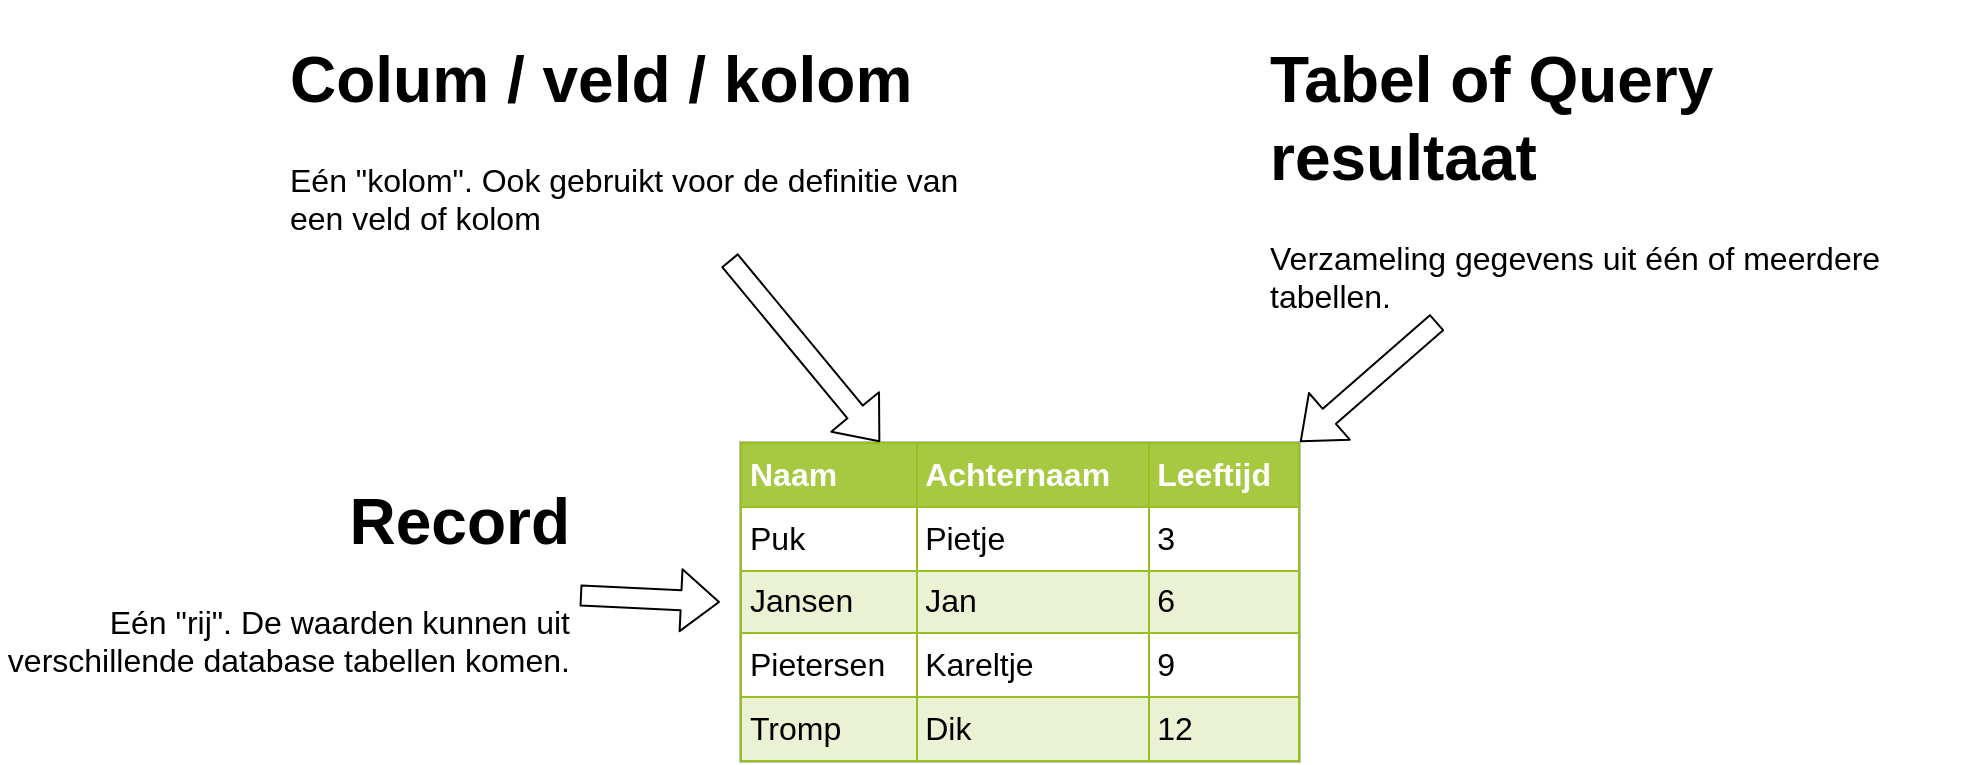 <mxfile version="14.6.13" type="device" pages="10"><diagram id="zgoXg-SkGPlWtVRoDtKC" name="Terminologie"><mxGraphModel dx="3197" dy="2536" grid="1" gridSize="10" guides="1" tooltips="1" connect="1" arrows="1" fold="1" page="1" pageScale="1" pageWidth="827" pageHeight="1169" math="0" shadow="0"><root><mxCell id="u_rg7h346diacFe9dXrV-0"/><mxCell id="u_rg7h346diacFe9dXrV-1" parent="u_rg7h346diacFe9dXrV-0"/><mxCell id="u_rg7h346diacFe9dXrV-2" value="&lt;table border=&quot;1&quot; width=&quot;100%&quot; cellpadding=&quot;4&quot; style=&quot;width: 100% ; height: 100% ; border-collapse: collapse&quot;&gt;&lt;tbody&gt;&lt;tr style=&quot;background-color: #a7c942 ; color: #ffffff ; border: 1px solid #98bf21&quot;&gt;&lt;th align=&quot;left&quot;&gt;Naam&lt;/th&gt;&lt;th align=&quot;left&quot;&gt;Achternaam&lt;/th&gt;&lt;th align=&quot;left&quot;&gt;Leeftijd&lt;/th&gt;&lt;/tr&gt;&lt;tr style=&quot;border: 1px solid #98bf21&quot;&gt;&lt;td&gt;Puk&lt;/td&gt;&lt;td&gt;Pietje&lt;/td&gt;&lt;td&gt;3&lt;/td&gt;&lt;/tr&gt;&lt;tr style=&quot;background-color: #eaf2d3 ; border: 1px solid #98bf21&quot;&gt;&lt;td&gt;Jansen&lt;/td&gt;&lt;td&gt;Jan&lt;/td&gt;&lt;td&gt;6&lt;/td&gt;&lt;/tr&gt;&lt;tr style=&quot;border: 1px solid #98bf21&quot;&gt;&lt;td&gt;Pietersen&lt;/td&gt;&lt;td&gt;Kareltje&lt;/td&gt;&lt;td&gt;9&lt;/td&gt;&lt;/tr&gt;&lt;tr style=&quot;background-color: #eaf2d3 ; border: 1px solid #98bf21&quot;&gt;&lt;td&gt;Tromp&lt;/td&gt;&lt;td&gt;Dik&lt;/td&gt;&lt;td&gt;12&lt;/td&gt;&lt;/tr&gt;&lt;/tbody&gt;&lt;/table&gt;" style="text;html=1;strokeColor=#c0c0c0;fillColor=#ffffff;overflow=fill;rounded=0;labelBackgroundColor=none;fontSize=16;" parent="u_rg7h346diacFe9dXrV-1" vertex="1"><mxGeometry x="160" y="220" width="280" height="160" as="geometry"/></mxCell><mxCell id="u_rg7h346diacFe9dXrV-3" value="&lt;h1&gt;Record&lt;/h1&gt;&lt;p&gt;Eén &quot;rij&quot;. De waarden kunnen uit verschillende database tabellen komen.&lt;/p&gt;" style="text;html=1;strokeColor=none;fillColor=none;spacing=5;spacingTop=-20;whiteSpace=wrap;overflow=hidden;rounded=0;labelBackgroundColor=none;fontSize=16;align=right;" parent="u_rg7h346diacFe9dXrV-1" vertex="1"><mxGeometry x="-210" y="230" width="290" height="120" as="geometry"/></mxCell><mxCell id="u_rg7h346diacFe9dXrV-4" value="" style="shape=flexArrow;endArrow=classic;html=1;fontSize=16;" parent="u_rg7h346diacFe9dXrV-1" source="u_rg7h346diacFe9dXrV-3" edge="1"><mxGeometry width="50" height="50" relative="1" as="geometry"><mxPoint x="80" y="300" as="sourcePoint"/><mxPoint x="150" y="300" as="targetPoint"/></mxGeometry></mxCell><mxCell id="u_rg7h346diacFe9dXrV-5" value="&lt;h1&gt;Colum / veld / kolom&lt;/h1&gt;&lt;p&gt;Eén &quot;kolom&quot;. Ook gebruikt voor de definitie van een veld of kolom&lt;/p&gt;" style="text;html=1;strokeColor=none;fillColor=none;spacing=5;spacingTop=-20;whiteSpace=wrap;overflow=hidden;rounded=0;labelBackgroundColor=none;fontSize=16;align=left;" parent="u_rg7h346diacFe9dXrV-1" vertex="1"><mxGeometry x="-70" y="9" width="350" height="120" as="geometry"/></mxCell><mxCell id="u_rg7h346diacFe9dXrV-6" value="" style="shape=flexArrow;endArrow=classic;html=1;fontSize=16;entryX=0.25;entryY=0;entryDx=0;entryDy=0;" parent="u_rg7h346diacFe9dXrV-1" source="u_rg7h346diacFe9dXrV-5" target="u_rg7h346diacFe9dXrV-2" edge="1"><mxGeometry width="50" height="50" relative="1" as="geometry"><mxPoint x="280" y="80" as="sourcePoint"/><mxPoint x="303.636" y="210" as="targetPoint"/></mxGeometry></mxCell><mxCell id="u_rg7h346diacFe9dXrV-7" value="&lt;h1&gt;Tabel of Query resultaat&lt;/h1&gt;&lt;p&gt;Verzameling gegevens uit één of meerdere tabellen.&amp;nbsp;&lt;/p&gt;" style="text;html=1;strokeColor=none;fillColor=none;spacing=5;spacingTop=-20;whiteSpace=wrap;overflow=hidden;rounded=0;labelBackgroundColor=none;fontSize=16;align=left;" parent="u_rg7h346diacFe9dXrV-1" vertex="1"><mxGeometry x="420" y="9" width="350" height="151" as="geometry"/></mxCell><mxCell id="u_rg7h346diacFe9dXrV-8" value="" style="shape=flexArrow;endArrow=classic;html=1;fontSize=16;entryX=1;entryY=0;entryDx=0;entryDy=0;" parent="u_rg7h346diacFe9dXrV-1" source="u_rg7h346diacFe9dXrV-7" target="u_rg7h346diacFe9dXrV-2" edge="1"><mxGeometry width="50" height="50" relative="1" as="geometry"><mxPoint x="780" y="71" as="sourcePoint"/><mxPoint x="730" y="211" as="targetPoint"/></mxGeometry></mxCell></root></mxGraphModel></diagram><diagram name="DBMS" id="OhbP8xyFPZyFQ9qH97WC"><mxGraphModel dx="2249" dy="1989" grid="1" gridSize="10" guides="1" tooltips="1" connect="1" arrows="1" fold="1" page="1" pageScale="1" pageWidth="827" pageHeight="1169" math="0" shadow="0"><root><mxCell id="9xOcFHCEyRfOUBjpY9iT-0"/><mxCell id="9xOcFHCEyRfOUBjpY9iT-1" parent="9xOcFHCEyRfOUBjpY9iT-0"/><mxCell id="gFjFrfP5MfeE-n5NsOI0-3" value="&quot;The Operating System&quot;" style="rounded=0;whiteSpace=wrap;html=1;fillColor=#647687;strokeColor=#314354;fontColor=#ffffff;verticalAlign=top;fontSize=20;fontStyle=1" parent="9xOcFHCEyRfOUBjpY9iT-1" vertex="1"><mxGeometry x="-380" y="80" width="410" height="270" as="geometry"/></mxCell><mxCell id="9xOcFHCEyRfOUBjpY9iT-16" value="&quot;My Program&quot;" style="rounded=0;whiteSpace=wrap;html=1;fillColor=#fa6800;strokeColor=#C73500;fontColor=#000000;verticalAlign=top;fontSize=20;fontStyle=1" parent="9xOcFHCEyRfOUBjpY9iT-1" vertex="1"><mxGeometry x="80" y="400" width="410" height="270" as="geometry"/></mxCell><mxCell id="9xOcFHCEyRfOUBjpY9iT-11" value="&quot;The Database&quot;" style="rounded=0;whiteSpace=wrap;html=1;fillColor=#60a917;strokeColor=#2D7600;fontColor=#ffffff;verticalAlign=top;fontSize=20;fontStyle=1" parent="9xOcFHCEyRfOUBjpY9iT-1" vertex="1"><mxGeometry x="80" y="80" width="410" height="270" as="geometry"/></mxCell><mxCell id="9xOcFHCEyRfOUBjpY9iT-2" style="edgeStyle=orthogonalEdgeStyle;rounded=0;orthogonalLoop=1;jettySize=auto;html=1;exitX=0;exitY=0.5;exitDx=0;exitDy=0;startArrow=classic;startFill=1;" parent="9xOcFHCEyRfOUBjpY9iT-1" source="9xOcFHCEyRfOUBjpY9iT-9" target="9xOcFHCEyRfOUBjpY9iT-5" edge="1"><mxGeometry relative="1" as="geometry"/></mxCell><mxCell id="9xOcFHCEyRfOUBjpY9iT-3" style="edgeStyle=orthogonalEdgeStyle;rounded=0;orthogonalLoop=1;jettySize=auto;html=1;startArrow=classic;startFill=1;" parent="9xOcFHCEyRfOUBjpY9iT-1" source="9xOcFHCEyRfOUBjpY9iT-4" target="9xOcFHCEyRfOUBjpY9iT-7" edge="1"><mxGeometry relative="1" as="geometry"/></mxCell><mxCell id="9xOcFHCEyRfOUBjpY9iT-4" value="(DBMS)&lt;br&gt;Database&lt;br&gt;Management&lt;br&gt;System" style="rounded=0;whiteSpace=wrap;html=1;fillColor=#e51400;strokeColor=#B20000;fontColor=#ffffff;" parent="9xOcFHCEyRfOUBjpY9iT-1" vertex="1"><mxGeometry x="330" y="150" width="120" height="60" as="geometry"/></mxCell><mxCell id="9xOcFHCEyRfOUBjpY9iT-5" value="Files" style="shape=cylinder3;whiteSpace=wrap;html=1;boundedLbl=1;backgroundOutline=1;size=15;fillColor=#b1ddf0;strokeColor=#10739e;" parent="9xOcFHCEyRfOUBjpY9iT-1" vertex="1"><mxGeometry x="-170" y="140" width="60" height="80" as="geometry"/></mxCell><mxCell id="9xOcFHCEyRfOUBjpY9iT-14" value="Connection" style="edgeStyle=orthogonalEdgeStyle;rounded=0;orthogonalLoop=1;jettySize=auto;html=1;exitX=0.5;exitY=1;exitDx=0;exitDy=0;startArrow=classic;startFill=1;" parent="9xOcFHCEyRfOUBjpY9iT-1" source="9xOcFHCEyRfOUBjpY9iT-7" target="9xOcFHCEyRfOUBjpY9iT-13" edge="1"><mxGeometry relative="1" as="geometry"/></mxCell><mxCell id="9xOcFHCEyRfOUBjpY9iT-7" value="Connection Management" style="rounded=0;whiteSpace=wrap;html=1;fillColor=#e3c800;strokeColor=#B09500;fontColor=#000000;" parent="9xOcFHCEyRfOUBjpY9iT-1" vertex="1"><mxGeometry x="330" y="260" width="120" height="60" as="geometry"/></mxCell><mxCell id="9xOcFHCEyRfOUBjpY9iT-8" value="Client" style="rounded=0;whiteSpace=wrap;html=1;fillColor=#f5f5f5;strokeColor=#666666;gradientColor=#b3b3b3;" parent="9xOcFHCEyRfOUBjpY9iT-1" vertex="1"><mxGeometry x="330" y="585" width="120" height="60" as="geometry"/></mxCell><mxCell id="9xOcFHCEyRfOUBjpY9iT-10" style="edgeStyle=orthogonalEdgeStyle;rounded=0;orthogonalLoop=1;jettySize=auto;html=1;exitX=1;exitY=0.5;exitDx=0;exitDy=0;startArrow=classic;startFill=1;" parent="9xOcFHCEyRfOUBjpY9iT-1" source="9xOcFHCEyRfOUBjpY9iT-9" target="9xOcFHCEyRfOUBjpY9iT-4" edge="1"><mxGeometry relative="1" as="geometry"/></mxCell><mxCell id="9xOcFHCEyRfOUBjpY9iT-9" value="Storage &lt;br&gt;Management" style="rounded=0;whiteSpace=wrap;html=1;fillColor=#d80073;strokeColor=#A50040;fontColor=#ffffff;" parent="9xOcFHCEyRfOUBjpY9iT-1" vertex="1"><mxGeometry x="130" y="150" width="120" height="60" as="geometry"/></mxCell><mxCell id="9xOcFHCEyRfOUBjpY9iT-15" style="edgeStyle=orthogonalEdgeStyle;rounded=0;orthogonalLoop=1;jettySize=auto;html=1;exitX=0.5;exitY=1;exitDx=0;exitDy=0;startArrow=classic;startFill=1;" parent="9xOcFHCEyRfOUBjpY9iT-1" source="9xOcFHCEyRfOUBjpY9iT-13" target="9xOcFHCEyRfOUBjpY9iT-8" edge="1"><mxGeometry relative="1" as="geometry"/></mxCell><mxCell id="9xOcFHCEyRfOUBjpY9iT-13" value="Driver" style="rounded=0;whiteSpace=wrap;html=1;fillColor=#1ba1e2;strokeColor=#006EAF;fontColor=#ffffff;" parent="9xOcFHCEyRfOUBjpY9iT-1" vertex="1"><mxGeometry x="330" y="430" width="120" height="60" as="geometry"/></mxCell><mxCell id="gFjFrfP5MfeE-n5NsOI0-0" value="&lt;h1 style=&quot;font-size: 17px&quot;&gt;Driver&lt;/h1&gt;&lt;p style=&quot;font-size: 17px&quot;&gt;Zorgt er voor dat jouw software kan communiceren met een DBMS. Wordt vaak geleverd door de leverancier van de database of programmeertaal.&amp;nbsp;&lt;/p&gt;&lt;p style=&quot;font-size: 17px&quot;&gt;Er zijn vaak meerdere varianten te krijgen zodat je vanuit verschillende programmeertalen kunt communiceren met de database. Bekende voorbeelden zijn JDBC (Java), ODBC, JetEngine, DAO (Microsoft/Windows),&amp;nbsp; MySQLi &amp;amp; PDO (PHP),&lt;/p&gt;" style="text;html=1;strokeColor=none;fillColor=none;spacing=5;spacingTop=-20;whiteSpace=wrap;overflow=hidden;rounded=0;fontSize=17;" parent="9xOcFHCEyRfOUBjpY9iT-1" vertex="1"><mxGeometry x="500" y="410" width="940" height="150" as="geometry"/></mxCell><mxCell id="gFjFrfP5MfeE-n5NsOI0-1" value="&lt;h1 style=&quot;font-size: 16px&quot;&gt;Client&lt;/h1&gt;&lt;p style=&quot;font-size: 16px&quot;&gt;Software die een bepaalde functie vervult voor de eindgebruiker. Bijvoorbeeld een website, administratie programma óf een programma om databases mee te beheren.&lt;/p&gt;&lt;p style=&quot;font-size: 16px&quot;&gt;Voorbeelden van GUI's voor database beheer zijn MySQL Workbench, DBeaver, HeidiSQL, SQL Management Studio, PHPMyAdmin, DataGrip&lt;/p&gt;" style="text;html=1;strokeColor=none;fillColor=none;spacing=5;spacingTop=-20;whiteSpace=wrap;overflow=hidden;rounded=0;fontSize=16;" parent="9xOcFHCEyRfOUBjpY9iT-1" vertex="1"><mxGeometry x="330" y="680" width="470" height="180" as="geometry"/></mxCell><mxCell id="gFjFrfP5MfeE-n5NsOI0-2" value="&lt;h1 style=&quot;font-size: 16px&quot;&gt;Connection Management&lt;/h1&gt;&lt;p style=&quot;font-size: 16px&quot;&gt;Deze component zorgt er voor dat meerdere applicaties met de database kunnen communiceren. Zorgt ook voor &quot;pooling&quot;: het delen van verbindingen vanuit één of meerdere applicaties.&amp;nbsp;&lt;/p&gt;" style="text;html=1;strokeColor=none;fillColor=none;spacing=5;spacingTop=-20;whiteSpace=wrap;overflow=hidden;rounded=0;fontSize=16;" parent="9xOcFHCEyRfOUBjpY9iT-1" vertex="1"><mxGeometry x="510" y="260" width="550" height="100" as="geometry"/></mxCell><mxCell id="gFjFrfP5MfeE-n5NsOI0-4" value="&lt;h1 style=&quot;font-size: 16px&quot;&gt;DBMS&lt;/h1&gt;&lt;p style=&quot;font-size: 16px&quot;&gt;Het hart van de database. Deze zorgt ervoor dat vragen gesteld kunnen worden aan de database en dat gegevens opgeslagen kunnen worden.&amp;nbsp;&lt;/p&gt;&lt;p style=&quot;font-size: 16px&quot;&gt;Zorgt ook voor integriteit van de gegevens (individueel en in relatie tot andere gegevens) en snelle toegang (indexen).&lt;/p&gt;&lt;p style=&quot;font-size: 16px&quot;&gt;Voorbeelden zijn MS SQL, MySQL, Oracle, SQLite, MS Access, PostGres&lt;/p&gt;" style="text;html=1;strokeColor=none;fillColor=none;spacing=5;spacingTop=-20;whiteSpace=wrap;overflow=hidden;rounded=0;fontSize=16;" parent="9xOcFHCEyRfOUBjpY9iT-1" vertex="1"><mxGeometry x="510" y="80" width="650" height="170" as="geometry"/></mxCell><mxCell id="gFjFrfP5MfeE-n5NsOI0-5" value="&lt;h1 style=&quot;font-size: 16px;&quot;&gt;Storage Management&lt;/h1&gt;&lt;p style=&quot;font-size: 16px;&quot;&gt;Niet bij alle databases is deze component goed te onderscheiden. Deze component zorgt er voor dat gegevens daadwerkelijk bewaard blijven in bestanden op de schijf.&amp;nbsp;&lt;/p&gt;&lt;p style=&quot;font-size: 16px;&quot;&gt;Zorgt vaak ook voor zaken als logs die kunnen helpen bij herstel na calamiteiten&lt;/p&gt;" style="text;html=1;strokeColor=none;fillColor=none;spacing=5;spacingTop=-20;whiteSpace=wrap;overflow=hidden;rounded=0;fontSize=16;" parent="9xOcFHCEyRfOUBjpY9iT-1" vertex="1"><mxGeometry x="80" y="-60" width="600" height="130" as="geometry"/></mxCell><mxCell id="gFjFrfP5MfeE-n5NsOI0-6" value="&lt;h1 style=&quot;font-size: 16px;&quot;&gt;Operating System&lt;/h1&gt;&lt;p style=&quot;font-size: 16px;&quot;&gt;Uiteindelijk zorgt het Operating Systeem (Linux/Windows/Mac) dat de te bewaren gegevens daadwerkelijk op schijf bewaard kunnen worden in de vorm van (vaak) meerdere bestanden.&lt;/p&gt;" style="text;html=1;strokeColor=none;fillColor=none;spacing=5;spacingTop=-20;whiteSpace=wrap;overflow=hidden;rounded=0;fontSize=16;" parent="9xOcFHCEyRfOUBjpY9iT-1" vertex="1"><mxGeometry x="-380" y="-60" width="430" height="140" as="geometry"/></mxCell></root></mxGraphModel></diagram><diagram id="CviTfjXNNfyZ0oWtMe6V" name="Lessen DataGrip"><mxGraphModel dx="2249" dy="1989" grid="1" gridSize="10" guides="1" tooltips="1" connect="1" arrows="1" fold="1" page="1" pageScale="1" pageWidth="827" pageHeight="1169" math="0" shadow="0"><root><mxCell id="p3Xgm2nt2Iv7UoYErBuZ-0"/><mxCell id="p3Xgm2nt2Iv7UoYErBuZ-1" parent="p3Xgm2nt2Iv7UoYErBuZ-0"/><mxCell id="4XiwFZcvdeMJ75-WOM3h-0" value="localhost (127.0.0.1)" style="rounded=0;whiteSpace=wrap;html=1;fillColor=#647687;strokeColor=#314354;fontColor=#ffffff;verticalAlign=top;fontSize=20;fontStyle=1;align=left;" vertex="1" parent="p3Xgm2nt2Iv7UoYErBuZ-1"><mxGeometry x="-90" y="40" width="627" height="620" as="geometry"/></mxCell><mxCell id="4XiwFZcvdeMJ75-WOM3h-2" value="MySQL / MariaDB" style="rounded=0;whiteSpace=wrap;html=1;fillColor=#60a917;strokeColor=#2D7600;fontColor=#ffffff;verticalAlign=top;fontSize=20;fontStyle=1" vertex="1" parent="p3Xgm2nt2Iv7UoYErBuZ-1"><mxGeometry x="80" y="80" width="410" height="270" as="geometry"/></mxCell><mxCell id="4XiwFZcvdeMJ75-WOM3h-3" style="edgeStyle=orthogonalEdgeStyle;rounded=0;orthogonalLoop=1;jettySize=auto;html=1;exitX=0;exitY=0.5;exitDx=0;exitDy=0;startArrow=classic;startFill=1;" edge="1" parent="p3Xgm2nt2Iv7UoYErBuZ-1" source="4XiwFZcvdeMJ75-WOM3h-11" target="4XiwFZcvdeMJ75-WOM3h-6"><mxGeometry relative="1" as="geometry"/></mxCell><mxCell id="4XiwFZcvdeMJ75-WOM3h-4" style="edgeStyle=orthogonalEdgeStyle;rounded=0;orthogonalLoop=1;jettySize=auto;html=1;startArrow=classic;startFill=1;" edge="1" parent="p3Xgm2nt2Iv7UoYErBuZ-1" source="4XiwFZcvdeMJ75-WOM3h-5" target="4XiwFZcvdeMJ75-WOM3h-8"><mxGeometry relative="1" as="geometry"/></mxCell><mxCell id="4XiwFZcvdeMJ75-WOM3h-5" value="(DBMS)&lt;br&gt;Database&lt;br&gt;Management&lt;br&gt;System" style="rounded=0;whiteSpace=wrap;html=1;fillColor=#e51400;strokeColor=#B20000;fontColor=#ffffff;" vertex="1" parent="p3Xgm2nt2Iv7UoYErBuZ-1"><mxGeometry x="330" y="150" width="120" height="60" as="geometry"/></mxCell><mxCell id="4XiwFZcvdeMJ75-WOM3h-6" value="Files" style="shape=cylinder3;whiteSpace=wrap;html=1;boundedLbl=1;backgroundOutline=1;size=15;fillColor=#b1ddf0;strokeColor=#10739e;" vertex="1" parent="p3Xgm2nt2Iv7UoYErBuZ-1"><mxGeometry x="-70" y="140" width="60" height="80" as="geometry"/></mxCell><mxCell id="4XiwFZcvdeMJ75-WOM3h-7" value="Connection&lt;br&gt;&lt;b&gt;TCP 3306&lt;/b&gt;" style="edgeStyle=orthogonalEdgeStyle;rounded=0;orthogonalLoop=1;jettySize=auto;html=1;exitX=0.5;exitY=1;exitDx=0;exitDy=0;startArrow=classic;startFill=1;labelBackgroundColor=none;" edge="1" parent="p3Xgm2nt2Iv7UoYErBuZ-1" source="4XiwFZcvdeMJ75-WOM3h-8" target="4XiwFZcvdeMJ75-WOM3h-13"><mxGeometry x="0.455" y="30" relative="1" as="geometry"><mxPoint as="offset"/></mxGeometry></mxCell><mxCell id="4XiwFZcvdeMJ75-WOM3h-8" value="Connection Management" style="rounded=0;whiteSpace=wrap;html=1;fillColor=#e3c800;strokeColor=#B09500;fontColor=#000000;" vertex="1" parent="p3Xgm2nt2Iv7UoYErBuZ-1"><mxGeometry x="330" y="260" width="120" height="60" as="geometry"/></mxCell><mxCell id="4XiwFZcvdeMJ75-WOM3h-9" value="Data Grip&lt;br&gt;(Jetbrains)" style="rounded=0;whiteSpace=wrap;html=1;fillColor=#f5f5f5;strokeColor=#666666;gradientColor=#b3b3b3;" vertex="1" parent="p3Xgm2nt2Iv7UoYErBuZ-1"><mxGeometry x="330" y="585" width="120" height="60" as="geometry"/></mxCell><mxCell id="4XiwFZcvdeMJ75-WOM3h-10" style="edgeStyle=orthogonalEdgeStyle;rounded=0;orthogonalLoop=1;jettySize=auto;html=1;exitX=1;exitY=0.5;exitDx=0;exitDy=0;startArrow=classic;startFill=1;" edge="1" parent="p3Xgm2nt2Iv7UoYErBuZ-1" source="4XiwFZcvdeMJ75-WOM3h-11" target="4XiwFZcvdeMJ75-WOM3h-5"><mxGeometry relative="1" as="geometry"/></mxCell><mxCell id="4XiwFZcvdeMJ75-WOM3h-11" value="InnoDB" style="rounded=0;whiteSpace=wrap;html=1;fillColor=#d80073;strokeColor=#A50040;fontColor=#ffffff;" vertex="1" parent="p3Xgm2nt2Iv7UoYErBuZ-1"><mxGeometry x="130" y="150" width="120" height="60" as="geometry"/></mxCell><mxCell id="4XiwFZcvdeMJ75-WOM3h-12" style="edgeStyle=orthogonalEdgeStyle;rounded=0;orthogonalLoop=1;jettySize=auto;html=1;exitX=0.5;exitY=1;exitDx=0;exitDy=0;startArrow=classic;startFill=1;" edge="1" parent="p3Xgm2nt2Iv7UoYErBuZ-1" source="4XiwFZcvdeMJ75-WOM3h-13" target="4XiwFZcvdeMJ75-WOM3h-9"><mxGeometry relative="1" as="geometry"/></mxCell><mxCell id="4XiwFZcvdeMJ75-WOM3h-13" value="JDBC Driver" style="rounded=0;whiteSpace=wrap;html=1;fillColor=#1ba1e2;strokeColor=#006EAF;fontColor=#ffffff;" vertex="1" parent="p3Xgm2nt2Iv7UoYErBuZ-1"><mxGeometry x="330" y="430" width="120" height="60" as="geometry"/></mxCell><mxCell id="4XiwFZcvdeMJ75-WOM3h-14" value="&lt;h1 style=&quot;font-size: 17px&quot;&gt;Driver: JDBC&lt;/h1&gt;&lt;p style=&quot;font-size: 17px&quot;&gt;Als je DataGrip of een vergelijkbaar product gebruikt dat op JAVA gebaseerd is, dan gebruik je meestal de JAVA ODBC driver (=JDBC) om verbinding te maken met databases.&amp;nbsp;&lt;/p&gt;&lt;p style=&quot;font-size: 17px&quot;&gt;Bij het leggen van verbinding zal Data Grip de eerste keer vragen om deze te downloaden en installeren.&amp;nbsp;&lt;/p&gt;" style="text;html=1;strokeColor=none;fillColor=none;spacing=5;spacingTop=-20;whiteSpace=wrap;overflow=hidden;rounded=0;fontSize=17;" vertex="1" parent="p3Xgm2nt2Iv7UoYErBuZ-1"><mxGeometry x="560" y="410" width="530" height="180" as="geometry"/></mxCell><mxCell id="4XiwFZcvdeMJ75-WOM3h-15" value="&lt;h1 style=&quot;font-size: 16px&quot;&gt;Client: DataGrip&lt;/h1&gt;&lt;p style=&quot;font-size: 16px&quot;&gt;De producten van JetBrains zijn gratis te gebruiken voor studenten. Deze producten lijken sterk op elkaar en werken grofweg op dezelfde manier. In elk van deze producten kun je ook een database verbinden. Echter ,het product DataGrip is gespecialiseerd om met databases te werken en bevat verder geen overbodige ballast (zoals PHP, C#, Java etc).&lt;/p&gt;&lt;p style=&quot;font-size: 16px&quot;&gt;&lt;br&gt;&lt;/p&gt;" style="text;html=1;strokeColor=none;fillColor=none;spacing=5;spacingTop=-20;whiteSpace=wrap;overflow=hidden;rounded=0;fontSize=16;" vertex="1" parent="p3Xgm2nt2Iv7UoYErBuZ-1"><mxGeometry x="550" y="610" width="470" height="180" as="geometry"/></mxCell><mxCell id="4XiwFZcvdeMJ75-WOM3h-16" value="&lt;h1 style=&quot;font-size: 16px&quot;&gt;Connection Management: TCP 3306&lt;/h1&gt;&lt;p style=&quot;font-size: 16px&quot;&gt;MySQL gebruikt standaad TCP/IP of pipes. Wij gebruiken de standaard TCP/IP om via poort 3306 met de database te communiceren.&lt;/p&gt;" style="text;html=1;strokeColor=none;fillColor=none;spacing=5;spacingTop=-20;whiteSpace=wrap;overflow=hidden;rounded=0;fontSize=16;" vertex="1" parent="p3Xgm2nt2Iv7UoYErBuZ-1"><mxGeometry x="550" y="270" width="370" height="90" as="geometry"/></mxCell><mxCell id="4XiwFZcvdeMJ75-WOM3h-17" value="&lt;h1 style=&quot;font-size: 16px&quot;&gt;DBMS: MySQL&lt;/h1&gt;&lt;p style=&quot;font-size: 16px&quot;&gt;We gebruiken voor de lessen de laatste versie van MySQL of MariaDB&lt;/p&gt;" style="text;html=1;strokeColor=none;fillColor=none;spacing=5;spacingTop=-20;whiteSpace=wrap;overflow=hidden;rounded=0;fontSize=16;" vertex="1" parent="p3Xgm2nt2Iv7UoYErBuZ-1"><mxGeometry x="560" y="70" width="290" height="100" as="geometry"/></mxCell><mxCell id="4XiwFZcvdeMJ75-WOM3h-18" value="&lt;h1 style=&quot;font-size: 16px&quot;&gt;Storage Management: InnoDB&lt;/h1&gt;&lt;p style=&quot;font-size: 16px&quot;&gt;We gebruiken de standaard storage manager van MySQL: InnoDB&lt;/p&gt;" style="text;html=1;strokeColor=none;fillColor=none;spacing=5;spacingTop=-20;whiteSpace=wrap;overflow=hidden;rounded=0;fontSize=16;" vertex="1" parent="p3Xgm2nt2Iv7UoYErBuZ-1"><mxGeometry x="210" y="-30" width="600" height="60" as="geometry"/></mxCell><mxCell id="4XiwFZcvdeMJ75-WOM3h-19" value="&lt;h1 style=&quot;font-size: 16px&quot;&gt;Operating System&lt;/h1&gt;&lt;p style=&quot;font-size: 16px&quot;&gt;Voor de les gebruik je je eigen PC om MySQL te installeren. De bestanden staan op je C:-schijf (Windows) of op /var/lib/mysql (Linux)&lt;/p&gt;" style="text;html=1;strokeColor=none;fillColor=none;spacing=5;spacingTop=-20;whiteSpace=wrap;overflow=hidden;rounded=0;fontSize=16;" vertex="1" parent="p3Xgm2nt2Iv7UoYErBuZ-1"><mxGeometry x="-270" y="-60" width="430" height="90" as="geometry"/></mxCell></root></mxGraphModel></diagram><diagram id="t-aZa6CNUTRznrKb8f5D" name="MySQL Databases"><mxGraphModel dx="1422" dy="820" grid="1" gridSize="10" guides="1" tooltips="1" connect="1" arrows="1" fold="1" page="1" pageScale="1" pageWidth="827" pageHeight="1169" math="0" shadow="0"><root><mxCell id="WKXdO6sLlfvzusnhbwhq-0"/><mxCell id="WKXdO6sLlfvzusnhbwhq-1" parent="WKXdO6sLlfvzusnhbwhq-0"/><mxCell id="WKXdO6sLlfvzusnhbwhq-2" value="MySQL - RDBMS" style="rounded=0;whiteSpace=wrap;html=1;fontSize=16;verticalAlign=top;fillColor=#60a917;strokeColor=#2D7600;fontColor=#ffffff;" parent="WKXdO6sLlfvzusnhbwhq-1" vertex="1"><mxGeometry x="100" y="100" width="470" height="330" as="geometry"/></mxCell><mxCell id="-PQ9bY1mCkw1R7PQNJGN-0" value="Storage Engines" style="rounded=0;whiteSpace=wrap;html=1;labelBackgroundColor=none;fontSize=16;align=center;verticalAlign=top;horizontal=0;fillColor=#d80073;strokeColor=#A50040;fontColor=#ffffff;" parent="WKXdO6sLlfvzusnhbwhq-1" vertex="1"><mxGeometry x="120" y="310" width="415" height="110" as="geometry"/></mxCell><mxCell id="VZdjsnRjbVbRKdrOw6TT-0" value="&quot;The Operating System&quot;" style="rounded=0;whiteSpace=wrap;html=1;fillColor=#647687;strokeColor=#314354;fontColor=#ffffff;verticalAlign=bottom;fontSize=20;fontStyle=1" parent="WKXdO6sLlfvzusnhbwhq-1" vertex="1"><mxGeometry x="100" y="450" width="470" height="170" as="geometry"/></mxCell><mxCell id="WKXdO6sLlfvzusnhbwhq-6" value="Schema's /&amp;nbsp; &quot;Databases&quot;" style="rounded=0;whiteSpace=wrap;html=1;fontSize=16;verticalAlign=top;fillColor=#fa6800;strokeColor=#C73500;fontColor=#000000;" parent="WKXdO6sLlfvzusnhbwhq-1" vertex="1"><mxGeometry x="120" y="140" width="415" height="160" as="geometry"/></mxCell><mxCell id="VZdjsnRjbVbRKdrOw6TT-7" style="edgeStyle=orthogonalEdgeStyle;rounded=0;orthogonalLoop=1;jettySize=auto;html=1;exitX=0.5;exitY=1;exitDx=0;exitDy=0;exitPerimeter=0;fontSize=16;startArrow=classic;startFill=1;" parent="WKXdO6sLlfvzusnhbwhq-1" source="WKXdO6sLlfvzusnhbwhq-3" target="0SIX4yzksg7_D_sfO1oC-0" edge="1"><mxGeometry relative="1" as="geometry"/></mxCell><mxCell id="WKXdO6sLlfvzusnhbwhq-3" value="Emp" style="shape=cylinder3;whiteSpace=wrap;html=1;boundedLbl=1;backgroundOutline=1;size=15;fontSize=16;gradientColor=#d5739d;fillColor=#e6d0de;strokeColor=#996185;" parent="WKXdO6sLlfvzusnhbwhq-1" vertex="1"><mxGeometry x="180" y="195" width="60" height="80" as="geometry"/></mxCell><mxCell id="VZdjsnRjbVbRKdrOw6TT-8" style="edgeStyle=orthogonalEdgeStyle;rounded=0;orthogonalLoop=1;jettySize=auto;html=1;exitX=0.5;exitY=1;exitDx=0;exitDy=0;exitPerimeter=0;fontSize=16;startArrow=classic;startFill=1;" parent="WKXdO6sLlfvzusnhbwhq-1" source="WKXdO6sLlfvzusnhbwhq-4" target="0SIX4yzksg7_D_sfO1oC-1" edge="1"><mxGeometry relative="1" as="geometry"/></mxCell><mxCell id="WKXdO6sLlfvzusnhbwhq-4" value="Sales" style="shape=cylinder3;whiteSpace=wrap;html=1;boundedLbl=1;backgroundOutline=1;size=15;fontSize=16;gradientColor=#d5739d;fillColor=#e6d0de;strokeColor=#996185;" parent="WKXdO6sLlfvzusnhbwhq-1" vertex="1"><mxGeometry x="305" y="195" width="60" height="80" as="geometry"/></mxCell><mxCell id="VZdjsnRjbVbRKdrOw6TT-9" style="edgeStyle=orthogonalEdgeStyle;rounded=0;orthogonalLoop=1;jettySize=auto;html=1;exitX=0.5;exitY=1;exitDx=0;exitDy=0;exitPerimeter=0;fontSize=16;startArrow=classic;startFill=1;" parent="WKXdO6sLlfvzusnhbwhq-1" source="WKXdO6sLlfvzusnhbwhq-5" target="0SIX4yzksg7_D_sfO1oC-2" edge="1"><mxGeometry relative="1" as="geometry"/></mxCell><mxCell id="WKXdO6sLlfvzusnhbwhq-5" value="Soccer" style="shape=cylinder3;whiteSpace=wrap;html=1;boundedLbl=1;backgroundOutline=1;size=15;fontSize=16;gradientColor=#d5739d;fillColor=#e6d0de;strokeColor=#996185;" parent="WKXdO6sLlfvzusnhbwhq-1" vertex="1"><mxGeometry x="430" y="195" width="60" height="80" as="geometry"/></mxCell><mxCell id="VZdjsnRjbVbRKdrOw6TT-2" style="edgeStyle=orthogonalEdgeStyle;rounded=0;orthogonalLoop=1;jettySize=auto;html=1;exitX=0.5;exitY=1;exitDx=0;exitDy=0;fontSize=16;startArrow=classic;startFill=1;" parent="WKXdO6sLlfvzusnhbwhq-1" source="0SIX4yzksg7_D_sfO1oC-0" target="VZdjsnRjbVbRKdrOw6TT-1" edge="1"><mxGeometry relative="1" as="geometry"/></mxCell><mxCell id="VZdjsnRjbVbRKdrOw6TT-4" style="edgeStyle=orthogonalEdgeStyle;rounded=0;orthogonalLoop=1;jettySize=auto;html=1;exitX=0.5;exitY=1;exitDx=0;exitDy=0;fontSize=16;startArrow=classic;startFill=1;" parent="WKXdO6sLlfvzusnhbwhq-1" source="0SIX4yzksg7_D_sfO1oC-1" target="VZdjsnRjbVbRKdrOw6TT-10" edge="1"><mxGeometry relative="1" as="geometry"><mxPoint x="335" y="505" as="targetPoint"/></mxGeometry></mxCell><mxCell id="VZdjsnRjbVbRKdrOw6TT-6" style="edgeStyle=orthogonalEdgeStyle;rounded=0;orthogonalLoop=1;jettySize=auto;html=1;exitX=0.5;exitY=1;exitDx=0;exitDy=0;fontSize=16;startArrow=classic;startFill=1;" parent="WKXdO6sLlfvzusnhbwhq-1" source="0SIX4yzksg7_D_sfO1oC-2" target="VZdjsnRjbVbRKdrOw6TT-5" edge="1"><mxGeometry relative="1" as="geometry"/></mxCell><mxCell id="VZdjsnRjbVbRKdrOw6TT-1" value="Files" style="shape=cylinder3;whiteSpace=wrap;html=1;boundedLbl=1;backgroundOutline=1;size=15;fillColor=#b1ddf0;strokeColor=#10739e;" parent="WKXdO6sLlfvzusnhbwhq-1" vertex="1"><mxGeometry x="180" y="505" width="60" height="80" as="geometry"/></mxCell><mxCell id="VZdjsnRjbVbRKdrOw6TT-5" value="Files" style="shape=cylinder3;whiteSpace=wrap;html=1;boundedLbl=1;backgroundOutline=1;size=15;fillColor=#b1ddf0;strokeColor=#10739e;" parent="WKXdO6sLlfvzusnhbwhq-1" vertex="1"><mxGeometry x="430" y="505" width="60" height="80" as="geometry"/></mxCell><mxCell id="VZdjsnRjbVbRKdrOw6TT-10" value="Memory" style="outlineConnect=0;gradientColor=#7ea6e0;fillColor=#dae8fc;strokeColor=#6c8ebf;dashed=0;verticalLabelPosition=bottom;verticalAlign=top;align=center;html=1;fontSize=12;fontStyle=0;aspect=fixed;pointerEvents=1;shape=mxgraph.aws4.braket_chip;" parent="WKXdO6sLlfvzusnhbwhq-1" vertex="1"><mxGeometry x="307.5" y="517.5" width="55" height="55" as="geometry"/></mxCell><mxCell id="0SIX4yzksg7_D_sfO1oC-0" value="InnoDB" style="rounded=0;whiteSpace=wrap;html=1;fillColor=#d80073;strokeColor=#A50040;fontColor=#ffffff;" parent="WKXdO6sLlfvzusnhbwhq-1" vertex="1"><mxGeometry x="170" y="335" width="80" height="60" as="geometry"/></mxCell><mxCell id="0SIX4yzksg7_D_sfO1oC-1" value="In Memory" style="rounded=0;whiteSpace=wrap;html=1;fillColor=#d80073;strokeColor=#A50040;fontColor=#ffffff;" parent="WKXdO6sLlfvzusnhbwhq-1" vertex="1"><mxGeometry x="295" y="335" width="80" height="60" as="geometry"/></mxCell><mxCell id="0SIX4yzksg7_D_sfO1oC-2" value="MyISAM" style="rounded=0;whiteSpace=wrap;html=1;fillColor=#d80073;strokeColor=#A50040;fontColor=#ffffff;" parent="WKXdO6sLlfvzusnhbwhq-1" vertex="1"><mxGeometry x="420" y="335" width="80" height="60" as="geometry"/></mxCell></root></mxGraphModel></diagram><diagram id="C0D_p_IPBCh1FwJW7pWl" name="The Database"><mxGraphModel dx="1422" dy="820" grid="1" gridSize="10" guides="1" tooltips="1" connect="1" arrows="1" fold="1" page="1" pageScale="1" pageWidth="827" pageHeight="1169" math="0" shadow="0"><root><mxCell id="8oo00RHfv0ARp8X8ef43-0"/><mxCell id="8oo00RHfv0ARp8X8ef43-1" parent="8oo00RHfv0ARp8X8ef43-0"/><mxCell id="8oo00RHfv0ARp8X8ef43-2" value="Soccer Database" style="rounded=0;whiteSpace=wrap;html=1;fontSize=16;gradientColor=#d5739d;fillColor=#e6d0de;strokeColor=#996185;verticalAlign=top;" parent="8oo00RHfv0ARp8X8ef43-1" vertex="1"><mxGeometry x="60" y="30" width="650" height="320" as="geometry"/></mxCell><mxCell id="RtKSjVC-FBCUk3XC-mBj-6" style="edgeStyle=orthogonalEdgeStyle;rounded=0;orthogonalLoop=1;jettySize=auto;html=1;exitX=1;exitY=0.5;exitDx=0;exitDy=0;fontSize=16;startArrow=none;startFill=0;dashed=1;endArrow=none;endFill=0;" parent="8oo00RHfv0ARp8X8ef43-1" source="RtKSjVC-FBCUk3XC-mBj-0" target="RtKSjVC-FBCUk3XC-mBj-4" edge="1"><mxGeometry relative="1" as="geometry"/></mxCell><mxCell id="RtKSjVC-FBCUk3XC-mBj-12" style="edgeStyle=orthogonalEdgeStyle;rounded=0;orthogonalLoop=1;jettySize=auto;html=1;dashed=1;fontSize=16;startArrow=none;startFill=0;" parent="8oo00RHfv0ARp8X8ef43-1" source="RtKSjVC-FBCUk3XC-mBj-0" target="RtKSjVC-FBCUk3XC-mBj-1" edge="1"><mxGeometry relative="1" as="geometry"/></mxCell><mxCell id="RtKSjVC-FBCUk3XC-mBj-0" value="Table&lt;br&gt;Definition" style="rounded=0;whiteSpace=wrap;html=1;fontSize=16;" parent="8oo00RHfv0ARp8X8ef43-1" vertex="1"><mxGeometry x="250" y="70" width="120" height="60" as="geometry"/></mxCell><mxCell id="RtKSjVC-FBCUk3XC-mBj-1" value="View &lt;br&gt;Definitions" style="rounded=0;whiteSpace=wrap;html=1;fontSize=16;" parent="8oo00RHfv0ARp8X8ef43-1" vertex="1"><mxGeometry x="90" y="170" width="120" height="60" as="geometry"/></mxCell><mxCell id="RtKSjVC-FBCUk3XC-mBj-2" value="Stored Procedures" style="rounded=0;whiteSpace=wrap;html=1;fontSize=16;" parent="8oo00RHfv0ARp8X8ef43-1" vertex="1"><mxGeometry x="430" y="270" width="120" height="60" as="geometry"/></mxCell><mxCell id="RtKSjVC-FBCUk3XC-mBj-3" value="Stored Functions" style="rounded=0;whiteSpace=wrap;html=1;fontSize=16;" parent="8oo00RHfv0ARp8X8ef43-1" vertex="1"><mxGeometry x="570" y="270" width="120" height="60" as="geometry"/></mxCell><mxCell id="RtKSjVC-FBCUk3XC-mBj-9" style="edgeStyle=orthogonalEdgeStyle;rounded=0;orthogonalLoop=1;jettySize=auto;html=1;exitX=0.5;exitY=1;exitDx=0;exitDy=0;fontSize=16;startArrow=none;startFill=0;" parent="8oo00RHfv0ARp8X8ef43-1" source="RtKSjVC-FBCUk3XC-mBj-4" target="RtKSjVC-FBCUk3XC-mBj-10" edge="1"><mxGeometry relative="1" as="geometry"/></mxCell><mxCell id="RtKSjVC-FBCUk3XC-mBj-4" value="Index &lt;br&gt;Definition" style="rounded=0;whiteSpace=wrap;html=1;fontSize=16;" parent="8oo00RHfv0ARp8X8ef43-1" vertex="1"><mxGeometry x="460" y="70" width="120" height="60" as="geometry"/></mxCell><mxCell id="RtKSjVC-FBCUk3XC-mBj-8" style="edgeStyle=orthogonalEdgeStyle;rounded=0;orthogonalLoop=1;jettySize=auto;html=1;fontSize=16;startArrow=none;startFill=0;" parent="8oo00RHfv0ARp8X8ef43-1" source="RtKSjVC-FBCUk3XC-mBj-0" target="RtKSjVC-FBCUk3XC-mBj-7" edge="1"><mxGeometry relative="1" as="geometry"><mxPoint x="310" y="210" as="sourcePoint"/></mxGeometry></mxCell><mxCell id="RtKSjVC-FBCUk3XC-mBj-11" style="edgeStyle=orthogonalEdgeStyle;rounded=0;orthogonalLoop=1;jettySize=auto;html=1;exitX=1;exitY=0.5;exitDx=0;exitDy=0;fontSize=16;startArrow=none;startFill=0;dashed=1;endArrow=none;endFill=0;" parent="8oo00RHfv0ARp8X8ef43-1" source="RtKSjVC-FBCUk3XC-mBj-7" target="RtKSjVC-FBCUk3XC-mBj-10" edge="1"><mxGeometry relative="1" as="geometry"/></mxCell><mxCell id="RtKSjVC-FBCUk3XC-mBj-13" style="edgeStyle=orthogonalEdgeStyle;rounded=0;orthogonalLoop=1;jettySize=auto;html=1;exitX=0;exitY=0.5;exitDx=0;exitDy=0;entryX=1;entryY=0.5;entryDx=0;entryDy=0;dashed=1;fontSize=16;startArrow=none;startFill=0;endArrow=none;endFill=0;" parent="8oo00RHfv0ARp8X8ef43-1" source="RtKSjVC-FBCUk3XC-mBj-7" target="RtKSjVC-FBCUk3XC-mBj-1" edge="1"><mxGeometry relative="1" as="geometry"/></mxCell><mxCell id="RtKSjVC-FBCUk3XC-mBj-7" value="Table Data" style="rounded=0;whiteSpace=wrap;html=1;fontSize=16;" parent="8oo00RHfv0ARp8X8ef43-1" vertex="1"><mxGeometry x="250" y="170" width="120" height="60" as="geometry"/></mxCell><mxCell id="RtKSjVC-FBCUk3XC-mBj-10" value="Index &lt;br&gt;Data" style="rounded=0;whiteSpace=wrap;html=1;fontSize=16;" parent="8oo00RHfv0ARp8X8ef43-1" vertex="1"><mxGeometry x="460" y="170" width="120" height="60" as="geometry"/></mxCell></root></mxGraphModel></diagram><diagram id="ow5uZRpjR5RfLuB6tZGh" name="Een Query"><mxGraphModel dx="1422" dy="820" grid="1" gridSize="10" guides="1" tooltips="1" connect="1" arrows="1" fold="1" page="1" pageScale="1" pageWidth="827" pageHeight="1169" math="0" shadow="0"><root><mxCell id="_pXP5eDYOiRa2rWrjLb3-0"/><mxCell id="_pXP5eDYOiRa2rWrjLb3-1" parent="_pXP5eDYOiRa2rWrjLb3-0"/><mxCell id="_pXP5eDYOiRa2rWrjLb3-5" style="edgeStyle=orthogonalEdgeStyle;rounded=0;orthogonalLoop=1;jettySize=auto;html=1;fontSize=16;startArrow=none;startFill=0;endArrow=classic;endFill=1;" parent="_pXP5eDYOiRa2rWrjLb3-1" source="_pXP5eDYOiRa2rWrjLb3-2" target="_pXP5eDYOiRa2rWrjLb3-8" edge="1"><mxGeometry relative="1" as="geometry"/></mxCell><mxCell id="_pXP5eDYOiRa2rWrjLb3-14" value="" style="edgeStyle=orthogonalEdgeStyle;rounded=0;orthogonalLoop=1;jettySize=auto;html=1;fontSize=16;startArrow=none;startFill=0;endArrow=classic;endFill=1;exitX=0.5;exitY=0;exitDx=0;exitDy=0;entryX=0;entryY=0.5;entryDx=0;entryDy=0;" parent="_pXP5eDYOiRa2rWrjLb3-1" source="_pXP5eDYOiRa2rWrjLb3-2" target="_pXP5eDYOiRa2rWrjLb3-12" edge="1"><mxGeometry relative="1" as="geometry"/></mxCell><mxCell id="_pXP5eDYOiRa2rWrjLb3-2" value="Table Definition" style="rounded=0;whiteSpace=wrap;html=1;fontSize=16;" parent="_pXP5eDYOiRa2rWrjLb3-1" vertex="1"><mxGeometry x="580" y="120" width="120" height="60" as="geometry"/></mxCell><mxCell id="_pXP5eDYOiRa2rWrjLb3-6" style="edgeStyle=orthogonalEdgeStyle;rounded=0;orthogonalLoop=1;jettySize=auto;html=1;fontSize=16;startArrow=none;startFill=0;endArrow=classic;endFill=1;" parent="_pXP5eDYOiRa2rWrjLb3-1" source="_pXP5eDYOiRa2rWrjLb3-3" target="_pXP5eDYOiRa2rWrjLb3-8" edge="1"><mxGeometry relative="1" as="geometry"/></mxCell><mxCell id="_pXP5eDYOiRa2rWrjLb3-15" value="" style="edgeStyle=orthogonalEdgeStyle;rounded=0;orthogonalLoop=1;jettySize=auto;html=1;fontSize=16;startArrow=none;startFill=0;endArrow=classic;endFill=1;exitX=0.5;exitY=1;exitDx=0;exitDy=0;entryX=0;entryY=0.5;entryDx=0;entryDy=0;" parent="_pXP5eDYOiRa2rWrjLb3-1" source="_pXP5eDYOiRa2rWrjLb3-3" target="_pXP5eDYOiRa2rWrjLb3-13" edge="1"><mxGeometry relative="1" as="geometry"/></mxCell><mxCell id="_pXP5eDYOiRa2rWrjLb3-3" value="Index Definition" style="rounded=0;whiteSpace=wrap;html=1;fontSize=16;" parent="_pXP5eDYOiRa2rWrjLb3-1" vertex="1"><mxGeometry x="580" y="340" width="120" height="60" as="geometry"/></mxCell><mxCell id="_pXP5eDYOiRa2rWrjLb3-11" value="" style="edgeStyle=orthogonalEdgeStyle;rounded=0;orthogonalLoop=1;jettySize=auto;html=1;fontSize=16;startArrow=none;startFill=0;endArrow=classic;endFill=1;" parent="_pXP5eDYOiRa2rWrjLb3-1" source="_pXP5eDYOiRa2rWrjLb3-8" target="_pXP5eDYOiRa2rWrjLb3-10" edge="1"><mxGeometry relative="1" as="geometry"/></mxCell><mxCell id="_pXP5eDYOiRa2rWrjLb3-8" value="Execution Plan" style="rounded=0;whiteSpace=wrap;html=1;fontSize=16;" parent="_pXP5eDYOiRa2rWrjLb3-1" vertex="1"><mxGeometry x="580" y="230" width="120" height="60" as="geometry"/></mxCell><mxCell id="_pXP5eDYOiRa2rWrjLb3-23" value="" style="edgeStyle=orthogonalEdgeStyle;rounded=0;orthogonalLoop=1;jettySize=auto;html=1;fontSize=16;startArrow=none;startFill=0;endArrow=classic;endFill=1;" parent="_pXP5eDYOiRa2rWrjLb3-1" source="_pXP5eDYOiRa2rWrjLb3-10" target="_pXP5eDYOiRa2rWrjLb3-22" edge="1"><mxGeometry relative="1" as="geometry"/></mxCell><mxCell id="_pXP5eDYOiRa2rWrjLb3-10" value="Collect Data" style="rounded=0;whiteSpace=wrap;html=1;fontSize=16;" parent="_pXP5eDYOiRa2rWrjLb3-1" vertex="1"><mxGeometry x="780" y="230" width="120" height="60" as="geometry"/></mxCell><mxCell id="_pXP5eDYOiRa2rWrjLb3-16" style="edgeStyle=orthogonalEdgeStyle;rounded=0;orthogonalLoop=1;jettySize=auto;html=1;exitX=0.5;exitY=1;exitDx=0;exitDy=0;fontSize=16;startArrow=none;startFill=0;endArrow=classic;endFill=1;" parent="_pXP5eDYOiRa2rWrjLb3-1" source="_pXP5eDYOiRa2rWrjLb3-12" target="_pXP5eDYOiRa2rWrjLb3-10" edge="1"><mxGeometry relative="1" as="geometry"/></mxCell><mxCell id="_pXP5eDYOiRa2rWrjLb3-12" value="Table Data" style="rounded=0;whiteSpace=wrap;html=1;fontSize=16;" parent="_pXP5eDYOiRa2rWrjLb3-1" vertex="1"><mxGeometry x="780" y="60" width="120" height="60" as="geometry"/></mxCell><mxCell id="_pXP5eDYOiRa2rWrjLb3-17" style="edgeStyle=orthogonalEdgeStyle;rounded=0;orthogonalLoop=1;jettySize=auto;html=1;fontSize=16;startArrow=none;startFill=0;endArrow=classic;endFill=1;" parent="_pXP5eDYOiRa2rWrjLb3-1" source="_pXP5eDYOiRa2rWrjLb3-13" target="_pXP5eDYOiRa2rWrjLb3-10" edge="1"><mxGeometry relative="1" as="geometry"/></mxCell><mxCell id="_pXP5eDYOiRa2rWrjLb3-13" value="Index Data" style="rounded=0;whiteSpace=wrap;html=1;fontSize=16;" parent="_pXP5eDYOiRa2rWrjLb3-1" vertex="1"><mxGeometry x="780" y="400" width="120" height="60" as="geometry"/></mxCell><mxCell id="_pXP5eDYOiRa2rWrjLb3-21" style="edgeStyle=orthogonalEdgeStyle;rounded=0;orthogonalLoop=1;jettySize=auto;html=1;exitX=1;exitY=0.5;exitDx=0;exitDy=0;fontSize=16;startArrow=none;startFill=0;endArrow=classic;endFill=1;" parent="_pXP5eDYOiRa2rWrjLb3-1" source="_pXP5eDYOiRa2rWrjLb3-20" target="_pXP5eDYOiRa2rWrjLb3-8" edge="1"><mxGeometry relative="1" as="geometry"/></mxCell><mxCell id="_pXP5eDYOiRa2rWrjLb3-20" value="SQL Query" style="shape=document;whiteSpace=wrap;html=1;boundedLbl=1;fontSize=16;gradientColor=#ffa500;fillColor=#ffcd28;strokeColor=#d79b00;" parent="_pXP5eDYOiRa2rWrjLb3-1" vertex="1"><mxGeometry x="370" y="220" width="120" height="80" as="geometry"/></mxCell><mxCell id="BuxoTfUhgcPYp2xArq0I-1" style="edgeStyle=orthogonalEdgeStyle;rounded=0;orthogonalLoop=1;jettySize=auto;html=1;exitX=1;exitY=0.5;exitDx=0;exitDy=0;fontSize=16;startArrow=none;startFill=0;endArrow=classic;endFill=1;" parent="_pXP5eDYOiRa2rWrjLb3-1" source="_pXP5eDYOiRa2rWrjLb3-22" target="BuxoTfUhgcPYp2xArq0I-0" edge="1"><mxGeometry relative="1" as="geometry"/></mxCell><mxCell id="_pXP5eDYOiRa2rWrjLb3-22" value="&lt;meta charset=&quot;utf-8&quot;&gt;&lt;span style=&quot;color: rgb(0, 0, 0); font-family: helvetica; font-size: 16px; font-style: normal; font-weight: 400; letter-spacing: normal; text-align: center; text-indent: 0px; text-transform: none; word-spacing: 0px; display: inline; float: none;&quot;&gt;Dataset&lt;/span&gt;&lt;br style=&quot;color: rgb(0, 0, 0); font-family: helvetica; font-size: 16px; font-style: normal; font-weight: 400; letter-spacing: normal; text-align: center; text-indent: 0px; text-transform: none; word-spacing: 0px;&quot;&gt;&lt;span style=&quot;color: rgb(0, 0, 0); font-family: helvetica; font-size: 16px; font-style: normal; font-weight: 400; letter-spacing: normal; text-align: center; text-indent: 0px; text-transform: none; word-spacing: 0px; display: inline; float: none;&quot;&gt;(Temporary)&lt;/span&gt;" style="shape=document;whiteSpace=wrap;html=1;boundedLbl=1;rounded=0;fontSize=16;gradientColor=#ea6b66;fillColor=#f8cecc;strokeColor=#b85450;labelBackgroundColor=none;" parent="_pXP5eDYOiRa2rWrjLb3-1" vertex="1"><mxGeometry x="990" y="220" width="120" height="80" as="geometry"/></mxCell><mxCell id="BuxoTfUhgcPYp2xArq0I-0" value="&lt;table border=&quot;1&quot; width=&quot;100%&quot; height=&quot;100%&quot; cellpadding=&quot;4&quot; style=&quot;width:100%;height:100%;border-collapse:collapse;&quot;&gt;&lt;tr style=&quot;background-color:#A7C942;color:#ffffff;border:1px solid #98bf21;&quot;&gt;&lt;th align=&quot;left&quot;&gt;Title 1&lt;/th&gt;&lt;th align=&quot;left&quot;&gt;Title 2&lt;/th&gt;&lt;th align=&quot;left&quot;&gt;Title 3&lt;/th&gt;&lt;/tr&gt;&lt;tr style=&quot;border:1px solid #98bf21;&quot;&gt;&lt;td&gt;Value 1&lt;/td&gt;&lt;td&gt;Value 2&lt;/td&gt;&lt;td&gt;Value 3&lt;/td&gt;&lt;/tr&gt;&lt;tr style=&quot;background-color:#EAF2D3;border:1px solid #98bf21;&quot;&gt;&lt;td&gt;Value 4&lt;/td&gt;&lt;td&gt;Value 5&lt;/td&gt;&lt;td&gt;Value 6&lt;/td&gt;&lt;/tr&gt;&lt;tr style=&quot;border:1px solid #98bf21;&quot;&gt;&lt;td&gt;Value 7&lt;/td&gt;&lt;td&gt;Value 8&lt;/td&gt;&lt;td&gt;Value 9&lt;/td&gt;&lt;/tr&gt;&lt;tr style=&quot;background-color:#EAF2D3;border:1px solid #98bf21;&quot;&gt;&lt;td&gt;Value 10&lt;/td&gt;&lt;td&gt;Value 11&lt;/td&gt;&lt;td&gt;Value 12&lt;/td&gt;&lt;/tr&gt;&lt;/table&gt;" style="text;html=1;strokeColor=#c0c0c0;fillColor=#ffffff;overflow=fill;rounded=0;labelBackgroundColor=none;fontSize=16;" parent="_pXP5eDYOiRa2rWrjLb3-1" vertex="1"><mxGeometry x="1190" y="180" width="280" height="160" as="geometry"/></mxCell></root></mxGraphModel></diagram><diagram id="jyek631kb3D6WoeHd_kd" name="Communicatie"><mxGraphModel dx="813" dy="469" grid="1" gridSize="10" guides="1" tooltips="1" connect="1" arrows="1" fold="1" page="1" pageScale="1" pageWidth="827" pageHeight="1169" math="0" shadow="0"><root><mxCell id="V1ENLQqZi13qqhkMC9Sm-0"/><mxCell id="V1ENLQqZi13qqhkMC9Sm-1" parent="V1ENLQqZi13qqhkMC9Sm-0"/><mxCell id="V1ENLQqZi13qqhkMC9Sm-2" value="Connection" style="edgeStyle=orthogonalEdgeStyle;rounded=0;orthogonalLoop=1;jettySize=auto;html=1;exitX=0.5;exitY=1;exitDx=0;exitDy=0;startArrow=classic;startFill=1;" edge="1" parent="V1ENLQqZi13qqhkMC9Sm-1" source="V1ENLQqZi13qqhkMC9Sm-3" target="V1ENLQqZi13qqhkMC9Sm-4"><mxGeometry relative="1" as="geometry"/></mxCell><mxCell id="V1ENLQqZi13qqhkMC9Sm-3" value="Connection Management" style="rounded=0;whiteSpace=wrap;html=1;fillColor=#e3c800;strokeColor=#B09500;fontColor=#000000;" vertex="1" parent="V1ENLQqZi13qqhkMC9Sm-1"><mxGeometry x="330" y="260" width="120" height="60" as="geometry"/></mxCell><mxCell id="V1ENLQqZi13qqhkMC9Sm-4" value="Driver" style="rounded=0;whiteSpace=wrap;html=1;fillColor=#1ba1e2;strokeColor=#006EAF;fontColor=#ffffff;" vertex="1" parent="V1ENLQqZi13qqhkMC9Sm-1"><mxGeometry x="330" y="430" width="120" height="60" as="geometry"/></mxCell><mxCell id="V1ENLQqZi13qqhkMC9Sm-5" value="" style="shape=flexArrow;endArrow=classic;html=1;" edge="1" parent="V1ENLQqZi13qqhkMC9Sm-1"><mxGeometry width="50" height="50" relative="1" as="geometry"><mxPoint x="430" y="380" as="sourcePoint"/><mxPoint x="570" y="380" as="targetPoint"/></mxGeometry></mxCell><mxCell id="V1ENLQqZi13qqhkMC9Sm-6" value="" style="ellipse;whiteSpace=wrap;html=1;aspect=fixed;gradientColor=#97d077;fillColor=#d5e8d4;strokeColor=#82b366;" vertex="1" parent="V1ENLQqZi13qqhkMC9Sm-1"><mxGeometry x="837" y="300" width="150" height="150" as="geometry"/></mxCell><mxCell id="V1ENLQqZi13qqhkMC9Sm-9" value="3306" style="triangle;whiteSpace=wrap;html=1;direction=west;fontSize=10;" vertex="1" parent="V1ENLQqZi13qqhkMC9Sm-1"><mxGeometry x="810" y="355" width="40" height="40" as="geometry"/></mxCell><mxCell id="V1ENLQqZi13qqhkMC9Sm-10" value="80" style="triangle;whiteSpace=wrap;html=1;direction=east;fontSize=10;" vertex="1" parent="V1ENLQqZi13qqhkMC9Sm-1"><mxGeometry x="972" y="355" width="40" height="40" as="geometry"/></mxCell><mxCell id="V1ENLQqZi13qqhkMC9Sm-11" value="445" style="triangle;whiteSpace=wrap;html=1;direction=south;fontSize=10;" vertex="1" parent="V1ENLQqZi13qqhkMC9Sm-1"><mxGeometry x="892" y="430" width="40" height="40" as="geometry"/></mxCell><mxCell id="V1ENLQqZi13qqhkMC9Sm-12" value="443" style="triangle;whiteSpace=wrap;html=1;direction=north;fontSize=10;" vertex="1" parent="V1ENLQqZi13qqhkMC9Sm-1"><mxGeometry x="892" y="280" width="40" height="40" as="geometry"/></mxCell><mxCell id="V1ENLQqZi13qqhkMC9Sm-13" value="HTTP" style="text;html=1;strokeColor=none;fillColor=none;align=center;verticalAlign=middle;whiteSpace=wrap;rounded=0;fontSize=9;" vertex="1" parent="V1ENLQqZi13qqhkMC9Sm-1"><mxGeometry x="944" y="365" width="28" height="20" as="geometry"/></mxCell><mxCell id="V1ENLQqZi13qqhkMC9Sm-14" value="File Share" style="text;html=1;strokeColor=none;fillColor=none;align=center;verticalAlign=middle;whiteSpace=wrap;rounded=0;fontSize=9;" vertex="1" parent="V1ENLQqZi13qqhkMC9Sm-1"><mxGeometry x="892" y="410" width="40" height="20" as="geometry"/></mxCell><mxCell id="V1ENLQqZi13qqhkMC9Sm-15" value="HTTPS" style="text;html=1;strokeColor=none;fillColor=none;align=center;verticalAlign=middle;whiteSpace=wrap;rounded=0;fontSize=9;" vertex="1" parent="V1ENLQqZi13qqhkMC9Sm-1"><mxGeometry x="892" y="320" width="40" height="20" as="geometry"/></mxCell><mxCell id="V1ENLQqZi13qqhkMC9Sm-18" style="edgeStyle=orthogonalEdgeStyle;rounded=0;orthogonalLoop=1;jettySize=auto;html=1;exitX=0;exitY=0;exitDx=0;exitDy=0;entryX=0.028;entryY=0.527;entryDx=0;entryDy=0;fontSize=9;startArrow=classic;startFill=1;entryPerimeter=0;" edge="1" parent="V1ENLQqZi13qqhkMC9Sm-1" source="V1ENLQqZi13qqhkMC9Sm-16" target="V1ENLQqZi13qqhkMC9Sm-17"><mxGeometry relative="1" as="geometry"><Array as="points"><mxPoint x="880" y="365"/></Array></mxGeometry></mxCell><mxCell id="V1ENLQqZi13qqhkMC9Sm-16" value="MySQL" style="text;html=1;strokeColor=none;fillColor=none;align=center;verticalAlign=middle;whiteSpace=wrap;rounded=0;fontSize=9;" vertex="1" parent="V1ENLQqZi13qqhkMC9Sm-1"><mxGeometry x="850" y="365" width="30" height="20" as="geometry"/></mxCell><mxCell id="V1ENLQqZi13qqhkMC9Sm-17" value="DBMS" style="rounded=0;whiteSpace=wrap;html=1;fontSize=9;fillColor=#e3c800;strokeColor=#B09500;fontColor=#000000;" vertex="1" parent="V1ENLQqZi13qqhkMC9Sm-1"><mxGeometry x="892" y="355" width="40" height="20" as="geometry"/></mxCell><mxCell id="t05nZ40-wa6jkLvmTPFX-1" value="TCP/IP" style="edgeStyle=orthogonalEdgeStyle;rounded=0;orthogonalLoop=1;jettySize=auto;html=1;exitX=1;exitY=0.5;exitDx=0;exitDy=0;entryX=1;entryY=0.5;entryDx=0;entryDy=0;fontSize=9;startArrow=classic;startFill=1;" edge="1" parent="V1ENLQqZi13qqhkMC9Sm-1" source="t05nZ40-wa6jkLvmTPFX-0" target="V1ENLQqZi13qqhkMC9Sm-9"><mxGeometry relative="1" as="geometry"/></mxCell><mxCell id="t05nZ40-wa6jkLvmTPFX-0" value="Driver" style="rounded=0;whiteSpace=wrap;html=1;fillColor=#1ba1e2;strokeColor=#006EAF;fontColor=#ffffff;" vertex="1" parent="V1ENLQqZi13qqhkMC9Sm-1"><mxGeometry x="600" y="345" width="120" height="60" as="geometry"/></mxCell><mxCell id="t05nZ40-wa6jkLvmTPFX-2" value="&lt;h1&gt;Communicatie&lt;/h1&gt;&lt;p&gt;De cirkel stelt de computer voor waar de database software (DBMS) op geinstalleerd staat en beschikbaar is voor verbindingen.&amp;nbsp;&lt;/p&gt;&lt;p&gt;Als je op je eigen PC werkt is dit normaal gesproken je eigen PC (&quot;localhost&quot; of IP adres 127.0.0.1).&lt;/p&gt;" style="text;html=1;strokeColor=none;fillColor=none;spacing=5;spacingTop=-20;whiteSpace=wrap;overflow=hidden;rounded=0;fontSize=9;" vertex="1" parent="V1ENLQqZi13qqhkMC9Sm-1"><mxGeometry x="972" y="210" width="190" height="120" as="geometry"/></mxCell><mxCell id="t05nZ40-wa6jkLvmTPFX-3" value="&lt;h1&gt;Poorten&lt;/h1&gt;&lt;p&gt;Je kunt met andere computers communiceren door een combinatie van het (IP-) adres en een poort te gebruiken. Er zijn 65535 verschillende poorten beschikbaar. De eerste 1024 zijn gereserveerd voor bekende diensten.&lt;/p&gt;&lt;p&gt;Via zo'n poort kun je een bepaalde dienstverlening vragen: een database, een webpagina (poort 80/443), delen van bestanden (poort 445) of multiplayer games.&lt;/p&gt;&lt;p&gt;De database software zorgt er voor dat er gecommuniceerd kan worden via een specifieke poort. Elke database fabrikant zorgt normaal gesproken voor een eigen poort definitie, die je na installatie ook kunt veranderen.&amp;nbsp;&lt;/p&gt;&lt;p&gt;Typische poorten voor DBMS-en zijn 3306 voor MySQL/MariaDB en 1433 voor Microsoft SQL.&lt;/p&gt;&lt;p&gt;Let op: Microsoft Access gebruikt bestanden als basis zonder netwerk communicatie. Als je een MS Access database op afstand wil gebruiken dan kun je deze via het Fileshareing protocol (SMB, poort 445) op een andere computer neerzetten.&lt;/p&gt;" style="text;html=1;strokeColor=none;fillColor=none;spacing=5;spacingTop=-20;whiteSpace=wrap;overflow=hidden;rounded=0;fontSize=9;" vertex="1" parent="V1ENLQqZi13qqhkMC9Sm-1"><mxGeometry x="920" y="450" width="360" height="210" as="geometry"/></mxCell></root></mxGraphModel></diagram><diagram id="iQCuPhZXAUpI3mcNVzSs" name="MS Access 1"><mxGraphModel dx="2249" dy="820" grid="1" gridSize="10" guides="1" tooltips="1" connect="1" arrows="1" fold="1" page="1" pageScale="1" pageWidth="827" pageHeight="1169" math="0" shadow="0"><root><mxCell id="w9ioFtYhwuKaFJhDSLvV-0"/><mxCell id="w9ioFtYhwuKaFJhDSLvV-1" parent="w9ioFtYhwuKaFJhDSLvV-0"/><mxCell id="aYh-f6PCXQB925x_gAyz-0" value="&quot;The Operating System&quot;" style="rounded=0;whiteSpace=wrap;html=1;fillColor=#647687;strokeColor=#314354;fontColor=#ffffff;verticalAlign=top;fontSize=20;fontStyle=1" vertex="1" parent="w9ioFtYhwuKaFJhDSLvV-1"><mxGeometry x="-210" y="150" width="870" height="480" as="geometry"/></mxCell><mxCell id="w9ioFtYhwuKaFJhDSLvV-11" value="Mijndatabase.accdb" style="rounded=0;whiteSpace=wrap;html=1;fontSize=14;gradientColor=#7ea6e0;fillColor=#dae8fc;strokeColor=#6c8ebf;verticalAlign=bottom;fontStyle=1" vertex="1" parent="w9ioFtYhwuKaFJhDSLvV-1"><mxGeometry x="140" y="330" width="460" height="260" as="geometry"/></mxCell><mxCell id="sN0Qnu8h2n7fPomM27In-0" style="edgeStyle=orthogonalEdgeStyle;rounded=0;orthogonalLoop=1;jettySize=auto;html=1;exitX=0.5;exitY=1;exitDx=0;exitDy=0;fontSize=14;startArrow=classic;startFill=1;" edge="1" parent="w9ioFtYhwuKaFJhDSLvV-1" source="w9ioFtYhwuKaFJhDSLvV-2" target="w9ioFtYhwuKaFJhDSLvV-10"><mxGeometry relative="1" as="geometry"/></mxCell><mxCell id="w9ioFtYhwuKaFJhDSLvV-2" value="Microsoft Access (Programma)&lt;br&gt;&quot;Client&quot;" style="rounded=0;whiteSpace=wrap;html=1;fontSize=9;gradientColor=#b3b3b3;fillColor=#f5f5f5;strokeColor=#666666;fontStyle=1" vertex="1" parent="w9ioFtYhwuKaFJhDSLvV-1"><mxGeometry x="270" y="40" width="200" height="90" as="geometry"/></mxCell><mxCell id="w9ioFtYhwuKaFJhDSLvV-4" value="Tabellen" style="rounded=0;whiteSpace=wrap;html=1;fontSize=9;" vertex="1" parent="w9ioFtYhwuKaFJhDSLvV-1"><mxGeometry x="170" y="360" width="120" height="60" as="geometry"/></mxCell><mxCell id="w9ioFtYhwuKaFJhDSLvV-5" value="Formulieren" style="rounded=0;whiteSpace=wrap;html=1;fontSize=9;" vertex="1" parent="w9ioFtYhwuKaFJhDSLvV-1"><mxGeometry x="310" y="360" width="120" height="60" as="geometry"/></mxCell><mxCell id="w9ioFtYhwuKaFJhDSLvV-6" value="Queries" style="rounded=0;whiteSpace=wrap;html=1;fontSize=9;" vertex="1" parent="w9ioFtYhwuKaFJhDSLvV-1"><mxGeometry x="170" y="440" width="120" height="60" as="geometry"/></mxCell><mxCell id="w9ioFtYhwuKaFJhDSLvV-8" value="Programmacode" style="rounded=0;whiteSpace=wrap;html=1;fontSize=9;" vertex="1" parent="w9ioFtYhwuKaFJhDSLvV-1"><mxGeometry x="380" y="440" width="120" height="60" as="geometry"/></mxCell><mxCell id="w9ioFtYhwuKaFJhDSLvV-9" value="Reports" style="rounded=0;whiteSpace=wrap;html=1;fontSize=9;" vertex="1" parent="w9ioFtYhwuKaFJhDSLvV-1"><mxGeometry x="450" y="360" width="120" height="60" as="geometry"/></mxCell><mxCell id="sN0Qnu8h2n7fPomM27In-1" style="edgeStyle=orthogonalEdgeStyle;rounded=0;orthogonalLoop=1;jettySize=auto;html=1;exitX=0.5;exitY=1;exitDx=0;exitDy=0;fontSize=14;startArrow=classic;startFill=1;" edge="1" parent="w9ioFtYhwuKaFJhDSLvV-1" source="w9ioFtYhwuKaFJhDSLvV-10" target="w9ioFtYhwuKaFJhDSLvV-11"><mxGeometry relative="1" as="geometry"/></mxCell><mxCell id="sN0Qnu8h2n7fPomM27In-16" style="edgeStyle=orthogonalEdgeStyle;rounded=0;orthogonalLoop=1;jettySize=auto;html=1;exitX=0;exitY=0.5;exitDx=0;exitDy=0;fontSize=14;startArrow=classic;startFill=1;" edge="1" parent="w9ioFtYhwuKaFJhDSLvV-1" source="w9ioFtYhwuKaFJhDSLvV-10" target="sN0Qnu8h2n7fPomM27In-14"><mxGeometry relative="1" as="geometry"/></mxCell><mxCell id="w9ioFtYhwuKaFJhDSLvV-10" value="Microsoft Jet Engine" style="rounded=0;whiteSpace=wrap;html=1;fontSize=9;gradientColor=#97d077;fillColor=#d5e8d4;strokeColor=#82b366;fontStyle=1" vertex="1" parent="w9ioFtYhwuKaFJhDSLvV-1"><mxGeometry x="270" y="190" width="200" height="90" as="geometry"/></mxCell><mxCell id="sN0Qnu8h2n7fPomM27In-14" value="MijnDatabase.mdw" style="rounded=0;whiteSpace=wrap;html=1;fontSize=14;gradientColor=#7ea6e0;fillColor=#dae8fc;strokeColor=#6c8ebf;verticalAlign=bottom;fontStyle=1" vertex="1" parent="w9ioFtYhwuKaFJhDSLvV-1"><mxGeometry x="-150" y="330" width="250" height="260" as="geometry"/></mxCell><mxCell id="sN0Qnu8h2n7fPomM27In-18" style="edgeStyle=orthogonalEdgeStyle;rounded=0;orthogonalLoop=1;jettySize=auto;html=1;exitX=1;exitY=0.5;exitDx=0;exitDy=0;fontSize=14;startArrow=classic;startFill=1;" edge="1" parent="w9ioFtYhwuKaFJhDSLvV-1" source="sN0Qnu8h2n7fPomM27In-15" target="w9ioFtYhwuKaFJhDSLvV-11"><mxGeometry relative="1" as="geometry"><Array as="points"><mxPoint x="80" y="400"/><mxPoint x="80" y="460"/></Array></mxGeometry></mxCell><mxCell id="sN0Qnu8h2n7fPomM27In-15" value="Users" style="rounded=0;whiteSpace=wrap;html=1;fontSize=9;" vertex="1" parent="w9ioFtYhwuKaFJhDSLvV-1"><mxGeometry x="-85" y="370" width="120" height="60" as="geometry"/></mxCell><mxCell id="sN0Qnu8h2n7fPomM27In-19" style="edgeStyle=orthogonalEdgeStyle;rounded=0;orthogonalLoop=1;jettySize=auto;html=1;exitX=1;exitY=0.5;exitDx=0;exitDy=0;fontSize=14;startArrow=classic;startFill=1;" edge="1" parent="w9ioFtYhwuKaFJhDSLvV-1" source="sN0Qnu8h2n7fPomM27In-17"><mxGeometry relative="1" as="geometry"><mxPoint x="140" y="460" as="targetPoint"/><Array as="points"><mxPoint x="80" y="510"/><mxPoint x="80" y="460"/></Array></mxGeometry></mxCell><mxCell id="sN0Qnu8h2n7fPomM27In-17" value="Permissions" style="rounded=0;whiteSpace=wrap;html=1;fontSize=9;" vertex="1" parent="w9ioFtYhwuKaFJhDSLvV-1"><mxGeometry x="-85" y="480" width="120" height="60" as="geometry"/></mxCell></root></mxGraphModel></diagram><diagram id="TK0feX5k-3sK_AiYfHlE" name="MS Access 2"><mxGraphModel dx="2031" dy="1171" grid="1" gridSize="10" guides="1" tooltips="1" connect="1" arrows="1" fold="1" page="1" pageScale="1" pageWidth="827" pageHeight="1169" math="0" shadow="0"><root><mxCell id="j_TqiQAnoR5_j7Df91x9-0"/><mxCell id="j_TqiQAnoR5_j7Df91x9-1" parent="j_TqiQAnoR5_j7Df91x9-0"/><mxCell id="QvaY1xQ2uxGN7GpktzX_-0" value="&quot;The Operating System&quot;" style="rounded=0;whiteSpace=wrap;html=1;fillColor=#647687;strokeColor=#314354;fontColor=#ffffff;verticalAlign=top;fontSize=20;fontStyle=1" vertex="1" parent="j_TqiQAnoR5_j7Df91x9-1"><mxGeometry x="150" y="110" width="1230" height="530" as="geometry"/></mxCell><mxCell id="j_TqiQAnoR5_j7Df91x9-2" value="MijnTabellen.accdb" style="rounded=0;whiteSpace=wrap;html=1;fontSize=14;gradientColor=#7ea6e0;fillColor=#dae8fc;strokeColor=#6c8ebf;verticalAlign=bottom;fontStyle=1" vertex="1" parent="j_TqiQAnoR5_j7Df91x9-1"><mxGeometry x="240" y="290" width="190" height="260" as="geometry"/></mxCell><mxCell id="j_TqiQAnoR5_j7Df91x9-3" value="MijnGUI.accdb" style="rounded=0;whiteSpace=wrap;html=1;fontSize=14;gradientColor=#7ea6e0;fillColor=#dae8fc;strokeColor=#6c8ebf;verticalAlign=bottom;fontStyle=1" vertex="1" parent="j_TqiQAnoR5_j7Df91x9-1"><mxGeometry x="800" y="290" width="460" height="260" as="geometry"/></mxCell><mxCell id="j_TqiQAnoR5_j7Df91x9-4" style="edgeStyle=orthogonalEdgeStyle;rounded=0;orthogonalLoop=1;jettySize=auto;html=1;exitX=0.5;exitY=1;exitDx=0;exitDy=0;fontSize=14;startArrow=classic;startFill=1;" edge="1" parent="j_TqiQAnoR5_j7Df91x9-1" source="j_TqiQAnoR5_j7Df91x9-5" target="j_TqiQAnoR5_j7Df91x9-13"><mxGeometry relative="1" as="geometry"/></mxCell><mxCell id="j_TqiQAnoR5_j7Df91x9-5" value="Microsoft Access (Programma)&lt;br&gt;&quot;Client&quot;" style="rounded=0;whiteSpace=wrap;html=1;fontSize=9;gradientColor=#b3b3b3;fillColor=#f5f5f5;strokeColor=#666666;fontStyle=1" vertex="1" parent="j_TqiQAnoR5_j7Df91x9-1"><mxGeometry x="525" width="200" height="90" as="geometry"/></mxCell><mxCell id="j_TqiQAnoR5_j7Df91x9-6" value="Tabellen" style="rounded=0;whiteSpace=wrap;html=1;fontSize=9;" vertex="1" parent="j_TqiQAnoR5_j7Df91x9-1"><mxGeometry x="270" y="310" width="120" height="60" as="geometry"/></mxCell><mxCell id="j_TqiQAnoR5_j7Df91x9-7" value="Formulieren" style="rounded=0;whiteSpace=wrap;html=1;fontSize=9;" vertex="1" parent="j_TqiQAnoR5_j7Df91x9-1"><mxGeometry x="970" y="320" width="120" height="60" as="geometry"/></mxCell><mxCell id="j_TqiQAnoR5_j7Df91x9-8" value="Queries" style="rounded=0;whiteSpace=wrap;html=1;fontSize=9;" vertex="1" parent="j_TqiQAnoR5_j7Df91x9-1"><mxGeometry x="830" y="400" width="120" height="60" as="geometry"/></mxCell><mxCell id="j_TqiQAnoR5_j7Df91x9-9" value="Programmacode" style="rounded=0;whiteSpace=wrap;html=1;fontSize=9;" vertex="1" parent="j_TqiQAnoR5_j7Df91x9-1"><mxGeometry x="1040" y="400" width="120" height="60" as="geometry"/></mxCell><mxCell id="j_TqiQAnoR5_j7Df91x9-10" value="Reports" style="rounded=0;whiteSpace=wrap;html=1;fontSize=9;" vertex="1" parent="j_TqiQAnoR5_j7Df91x9-1"><mxGeometry x="1110" y="320" width="120" height="60" as="geometry"/></mxCell><mxCell id="j_TqiQAnoR5_j7Df91x9-11" style="edgeStyle=orthogonalEdgeStyle;rounded=0;orthogonalLoop=1;jettySize=auto;html=1;fontSize=14;startArrow=classic;startFill=1;" edge="1" parent="j_TqiQAnoR5_j7Df91x9-1" source="j_TqiQAnoR5_j7Df91x9-13" target="j_TqiQAnoR5_j7Df91x9-3"><mxGeometry relative="1" as="geometry"><mxPoint x="630" y="290" as="targetPoint"/></mxGeometry></mxCell><mxCell id="j_TqiQAnoR5_j7Df91x9-12" style="edgeStyle=orthogonalEdgeStyle;rounded=0;orthogonalLoop=1;jettySize=auto;html=1;exitX=0;exitY=0.5;exitDx=0;exitDy=0;fontSize=14;startArrow=classic;startFill=1;" edge="1" parent="j_TqiQAnoR5_j7Df91x9-1" source="j_TqiQAnoR5_j7Df91x9-13" target="j_TqiQAnoR5_j7Df91x9-2"><mxGeometry relative="1" as="geometry"/></mxCell><mxCell id="xIqz04mPKRKnzQpO6c_R-5" style="edgeStyle=orthogonalEdgeStyle;rounded=0;orthogonalLoop=1;jettySize=auto;html=1;fontSize=14;startArrow=classic;startFill=1;" edge="1" parent="j_TqiQAnoR5_j7Df91x9-1" source="j_TqiQAnoR5_j7Df91x9-13" target="xIqz04mPKRKnzQpO6c_R-0"><mxGeometry relative="1" as="geometry"/></mxCell><mxCell id="j_TqiQAnoR5_j7Df91x9-13" value="Microsoft Jet Engine" style="rounded=0;whiteSpace=wrap;html=1;fontSize=9;gradientColor=#97d077;fillColor=#d5e8d4;strokeColor=#82b366;fontStyle=1" vertex="1" parent="j_TqiQAnoR5_j7Df91x9-1"><mxGeometry x="525" y="150" width="200" height="90" as="geometry"/></mxCell><mxCell id="xIqz04mPKRKnzQpO6c_R-6" style="edgeStyle=orthogonalEdgeStyle;rounded=0;orthogonalLoop=1;jettySize=auto;html=1;exitX=0;exitY=0.5;exitDx=0;exitDy=0;fontSize=14;startArrow=classic;startFill=1;" edge="1" parent="j_TqiQAnoR5_j7Df91x9-1" source="xIqz04mPKRKnzQpO6c_R-0" target="j_TqiQAnoR5_j7Df91x9-2"><mxGeometry relative="1" as="geometry"/></mxCell><mxCell id="xIqz04mPKRKnzQpO6c_R-0" value="MijnDatabase.mdw" style="rounded=0;whiteSpace=wrap;html=1;fontSize=14;gradientColor=#7ea6e0;fillColor=#dae8fc;strokeColor=#6c8ebf;verticalAlign=bottom;fontStyle=1" vertex="1" parent="j_TqiQAnoR5_j7Df91x9-1"><mxGeometry x="500" y="290" width="250" height="260" as="geometry"/></mxCell><mxCell id="xIqz04mPKRKnzQpO6c_R-1" style="edgeStyle=orthogonalEdgeStyle;rounded=0;orthogonalLoop=1;jettySize=auto;html=1;exitX=1;exitY=0.5;exitDx=0;exitDy=0;fontSize=14;startArrow=classic;startFill=1;" edge="1" parent="j_TqiQAnoR5_j7Df91x9-1" source="xIqz04mPKRKnzQpO6c_R-2"><mxGeometry relative="1" as="geometry"><mxPoint x="800" y="420" as="targetPoint"/><Array as="points"><mxPoint x="730" y="360"/><mxPoint x="730" y="420"/></Array></mxGeometry></mxCell><mxCell id="xIqz04mPKRKnzQpO6c_R-2" value="Users" style="rounded=0;whiteSpace=wrap;html=1;fontSize=9;" vertex="1" parent="j_TqiQAnoR5_j7Df91x9-1"><mxGeometry x="565" y="330" width="120" height="60" as="geometry"/></mxCell><mxCell id="xIqz04mPKRKnzQpO6c_R-3" style="edgeStyle=orthogonalEdgeStyle;rounded=0;orthogonalLoop=1;jettySize=auto;html=1;exitX=1;exitY=0.5;exitDx=0;exitDy=0;fontSize=14;startArrow=classic;startFill=1;" edge="1" parent="j_TqiQAnoR5_j7Df91x9-1" source="xIqz04mPKRKnzQpO6c_R-4" target="j_TqiQAnoR5_j7Df91x9-3"><mxGeometry relative="1" as="geometry"><mxPoint x="790" y="420" as="targetPoint"/><Array as="points"><mxPoint x="730" y="470"/><mxPoint x="730" y="420"/></Array></mxGeometry></mxCell><mxCell id="xIqz04mPKRKnzQpO6c_R-4" value="Permissions" style="rounded=0;whiteSpace=wrap;html=1;fontSize=9;" vertex="1" parent="j_TqiQAnoR5_j7Df91x9-1"><mxGeometry x="565" y="440" width="120" height="60" as="geometry"/></mxCell></root></mxGraphModel></diagram><diagram name="MS Access 3" id="hKTCrGJ93uZ_Yyg5KIxU"><mxGraphModel dx="2249" dy="820" grid="1" gridSize="10" guides="1" tooltips="1" connect="1" arrows="1" fold="1" page="1" pageScale="1" pageWidth="827" pageHeight="1169" math="0" shadow="0"><root><mxCell id="G7arHdazTQQrQkAM33tD-0"/><mxCell id="G7arHdazTQQrQkAM33tD-1" parent="G7arHdazTQQrQkAM33tD-0"/><mxCell id="wz6sQed-1cGoBbwfMmqJ-1" value="&quot;The &lt;i&gt;Other&lt;/i&gt; Operating System&quot;" style="rounded=0;whiteSpace=wrap;html=1;fillColor=#647687;strokeColor=#314354;fontColor=#ffffff;verticalAlign=top;fontSize=20;fontStyle=1" vertex="1" parent="G7arHdazTQQrQkAM33tD-1"><mxGeometry x="-190" y="120" width="350" height="480" as="geometry"/></mxCell><mxCell id="wz6sQed-1cGoBbwfMmqJ-0" value="&quot;The Operating System&quot;" style="rounded=0;whiteSpace=wrap;html=1;fillColor=#647687;strokeColor=#314354;fontColor=#ffffff;verticalAlign=top;fontSize=20;fontStyle=1;align=right;" vertex="1" parent="G7arHdazTQQrQkAM33tD-1"><mxGeometry x="260" y="120" width="1020" height="480" as="geometry"/></mxCell><mxCell id="G7arHdazTQQrQkAM33tD-3" value="MijnGUI.accdb" style="rounded=0;whiteSpace=wrap;html=1;fontSize=14;gradientColor=#7ea6e0;fillColor=#dae8fc;strokeColor=#6c8ebf;verticalAlign=bottom;fontStyle=1" vertex="1" parent="G7arHdazTQQrQkAM33tD-1"><mxGeometry x="800" y="290" width="460" height="260" as="geometry"/></mxCell><mxCell id="G7arHdazTQQrQkAM33tD-4" style="edgeStyle=orthogonalEdgeStyle;rounded=0;orthogonalLoop=1;jettySize=auto;html=1;exitX=0.5;exitY=1;exitDx=0;exitDy=0;fontSize=14;startArrow=classic;startFill=1;" edge="1" parent="G7arHdazTQQrQkAM33tD-1" source="G7arHdazTQQrQkAM33tD-5" target="G7arHdazTQQrQkAM33tD-14"><mxGeometry relative="1" as="geometry"/></mxCell><mxCell id="G7arHdazTQQrQkAM33tD-5" value="Microsoft Access (Programma)&lt;br&gt;&quot;Client&quot;" style="rounded=0;whiteSpace=wrap;html=1;fontSize=9;gradientColor=#b3b3b3;fillColor=#f5f5f5;strokeColor=#666666;fontStyle=1" vertex="1" parent="G7arHdazTQQrQkAM33tD-1"><mxGeometry x="525" width="200" height="90" as="geometry"/></mxCell><mxCell id="G7arHdazTQQrQkAM33tD-7" value="Formulieren" style="rounded=0;whiteSpace=wrap;html=1;fontSize=9;" vertex="1" parent="G7arHdazTQQrQkAM33tD-1"><mxGeometry x="970" y="320" width="120" height="60" as="geometry"/></mxCell><mxCell id="G7arHdazTQQrQkAM33tD-8" value="Queries" style="rounded=0;whiteSpace=wrap;html=1;fontSize=9;" vertex="1" parent="G7arHdazTQQrQkAM33tD-1"><mxGeometry x="830" y="400" width="120" height="60" as="geometry"/></mxCell><mxCell id="G7arHdazTQQrQkAM33tD-9" value="Programmacode" style="rounded=0;whiteSpace=wrap;html=1;fontSize=9;" vertex="1" parent="G7arHdazTQQrQkAM33tD-1"><mxGeometry x="1040" y="400" width="120" height="60" as="geometry"/></mxCell><mxCell id="G7arHdazTQQrQkAM33tD-10" value="Reports" style="rounded=0;whiteSpace=wrap;html=1;fontSize=9;" vertex="1" parent="G7arHdazTQQrQkAM33tD-1"><mxGeometry x="1110" y="320" width="120" height="60" as="geometry"/></mxCell><mxCell id="G7arHdazTQQrQkAM33tD-11" style="edgeStyle=orthogonalEdgeStyle;rounded=0;orthogonalLoop=1;jettySize=auto;html=1;fontSize=14;startArrow=classic;startFill=1;" edge="1" parent="G7arHdazTQQrQkAM33tD-1" source="G7arHdazTQQrQkAM33tD-14" target="G7arHdazTQQrQkAM33tD-3"><mxGeometry relative="1" as="geometry"><mxPoint x="630" y="290" as="targetPoint"/></mxGeometry></mxCell><mxCell id="G7arHdazTQQrQkAM33tD-13" style="edgeStyle=orthogonalEdgeStyle;rounded=0;orthogonalLoop=1;jettySize=auto;html=1;fontSize=14;startArrow=classic;startFill=1;" edge="1" parent="G7arHdazTQQrQkAM33tD-1" source="G7arHdazTQQrQkAM33tD-14" target="G7arHdazTQQrQkAM33tD-16"><mxGeometry relative="1" as="geometry"/></mxCell><mxCell id="G7arHdazTQQrQkAM33tD-14" value="&quot;DBMS&quot;&lt;br&gt;Microsoft Jet Engine" style="rounded=0;whiteSpace=wrap;html=1;fontSize=9;gradientColor=#97d077;fillColor=#d5e8d4;strokeColor=#82b366;fontStyle=1" vertex="1" parent="G7arHdazTQQrQkAM33tD-1"><mxGeometry x="525" y="150" width="200" height="90" as="geometry"/></mxCell><mxCell id="G7arHdazTQQrQkAM33tD-16" value="MijnDatabase.mdw" style="rounded=0;whiteSpace=wrap;html=1;fontSize=14;gradientColor=#7ea6e0;fillColor=#dae8fc;strokeColor=#6c8ebf;verticalAlign=bottom;fontStyle=1" vertex="1" parent="G7arHdazTQQrQkAM33tD-1"><mxGeometry x="500" y="290" width="250" height="260" as="geometry"/></mxCell><mxCell id="G7arHdazTQQrQkAM33tD-17" style="edgeStyle=orthogonalEdgeStyle;rounded=0;orthogonalLoop=1;jettySize=auto;html=1;exitX=1;exitY=0.5;exitDx=0;exitDy=0;fontSize=14;startArrow=classic;startFill=1;" edge="1" parent="G7arHdazTQQrQkAM33tD-1" source="G7arHdazTQQrQkAM33tD-18"><mxGeometry relative="1" as="geometry"><mxPoint x="800" y="420" as="targetPoint"/><Array as="points"><mxPoint x="730" y="360"/><mxPoint x="730" y="420"/></Array></mxGeometry></mxCell><mxCell id="G7arHdazTQQrQkAM33tD-18" value="Users" style="rounded=0;whiteSpace=wrap;html=1;fontSize=9;" vertex="1" parent="G7arHdazTQQrQkAM33tD-1"><mxGeometry x="565" y="330" width="120" height="60" as="geometry"/></mxCell><mxCell id="G7arHdazTQQrQkAM33tD-19" style="edgeStyle=orthogonalEdgeStyle;rounded=0;orthogonalLoop=1;jettySize=auto;html=1;exitX=1;exitY=0.5;exitDx=0;exitDy=0;fontSize=14;startArrow=classic;startFill=1;" edge="1" parent="G7arHdazTQQrQkAM33tD-1" source="G7arHdazTQQrQkAM33tD-20" target="G7arHdazTQQrQkAM33tD-3"><mxGeometry relative="1" as="geometry"><mxPoint x="790" y="420" as="targetPoint"/><Array as="points"><mxPoint x="730" y="470"/><mxPoint x="730" y="420"/></Array></mxGeometry></mxCell><mxCell id="G7arHdazTQQrQkAM33tD-20" value="Permissions" style="rounded=0;whiteSpace=wrap;html=1;fontSize=9;" vertex="1" parent="G7arHdazTQQrQkAM33tD-1"><mxGeometry x="565" y="440" width="120" height="60" as="geometry"/></mxCell><mxCell id="afT__UIaN660jOCVW-l0-0" value="MS SQL DBMS" style="rounded=0;whiteSpace=wrap;html=1;fontSize=14;gradientColor=#7ea6e0;fillColor=#dae8fc;strokeColor=#6c8ebf;verticalAlign=bottom;fontStyle=1" vertex="1" parent="G7arHdazTQQrQkAM33tD-1"><mxGeometry x="-130" y="290" width="250" height="260" as="geometry"/></mxCell><mxCell id="afT__UIaN660jOCVW-l0-1" value="Tables" style="rounded=0;whiteSpace=wrap;html=1;fontSize=14;" vertex="1" parent="G7arHdazTQQrQkAM33tD-1"><mxGeometry x="-65" y="390" width="120" height="60" as="geometry"/></mxCell><mxCell id="afT__UIaN660jOCVW-l0-2" value="Indices" style="rounded=0;whiteSpace=wrap;html=1;fontSize=14;" vertex="1" parent="G7arHdazTQQrQkAM33tD-1"><mxGeometry x="-65" y="460" width="120" height="60" as="geometry"/></mxCell><mxCell id="mfCT2ntKluSi3zDzQR_0-0" value="Connection Management" style="rounded=0;whiteSpace=wrap;html=1;fillColor=#e3c800;strokeColor=#B09500;fontColor=#000000;" vertex="1" parent="G7arHdazTQQrQkAM33tD-1"><mxGeometry x="-65" y="310" width="120" height="60" as="geometry"/></mxCell><mxCell id="_0rJqixU2OiED4HJAkgF-1" style="edgeStyle=orthogonalEdgeStyle;rounded=0;orthogonalLoop=1;jettySize=auto;html=1;exitX=1;exitY=0.5;exitDx=0;exitDy=0;fontSize=14;startArrow=classic;startFill=1;" edge="1" parent="G7arHdazTQQrQkAM33tD-1" source="_0rJqixU2OiED4HJAkgF-0" target="G7arHdazTQQrQkAM33tD-14"><mxGeometry relative="1" as="geometry"/></mxCell><mxCell id="_0rJqixU2OiED4HJAkgF-2" value="TCP/IP" style="edgeStyle=orthogonalEdgeStyle;rounded=0;orthogonalLoop=1;jettySize=auto;html=1;exitX=0;exitY=0.5;exitDx=0;exitDy=0;fontSize=14;startArrow=classic;startFill=1;" edge="1" parent="G7arHdazTQQrQkAM33tD-1" source="_0rJqixU2OiED4HJAkgF-0" target="mfCT2ntKluSi3zDzQR_0-0"><mxGeometry x="-0.6" relative="1" as="geometry"><mxPoint as="offset"/></mxGeometry></mxCell><mxCell id="_0rJqixU2OiED4HJAkgF-0" value="(Driver)&lt;br&gt;&lt;b&gt;ODBC&lt;/b&gt;" style="rounded=0;whiteSpace=wrap;html=1;fillColor=#1ba1e2;strokeColor=#006EAF;fontColor=#ffffff;" vertex="1" parent="G7arHdazTQQrQkAM33tD-1"><mxGeometry x="300" y="165" width="120" height="60" as="geometry"/></mxCell></root></mxGraphModel></diagram></mxfile>